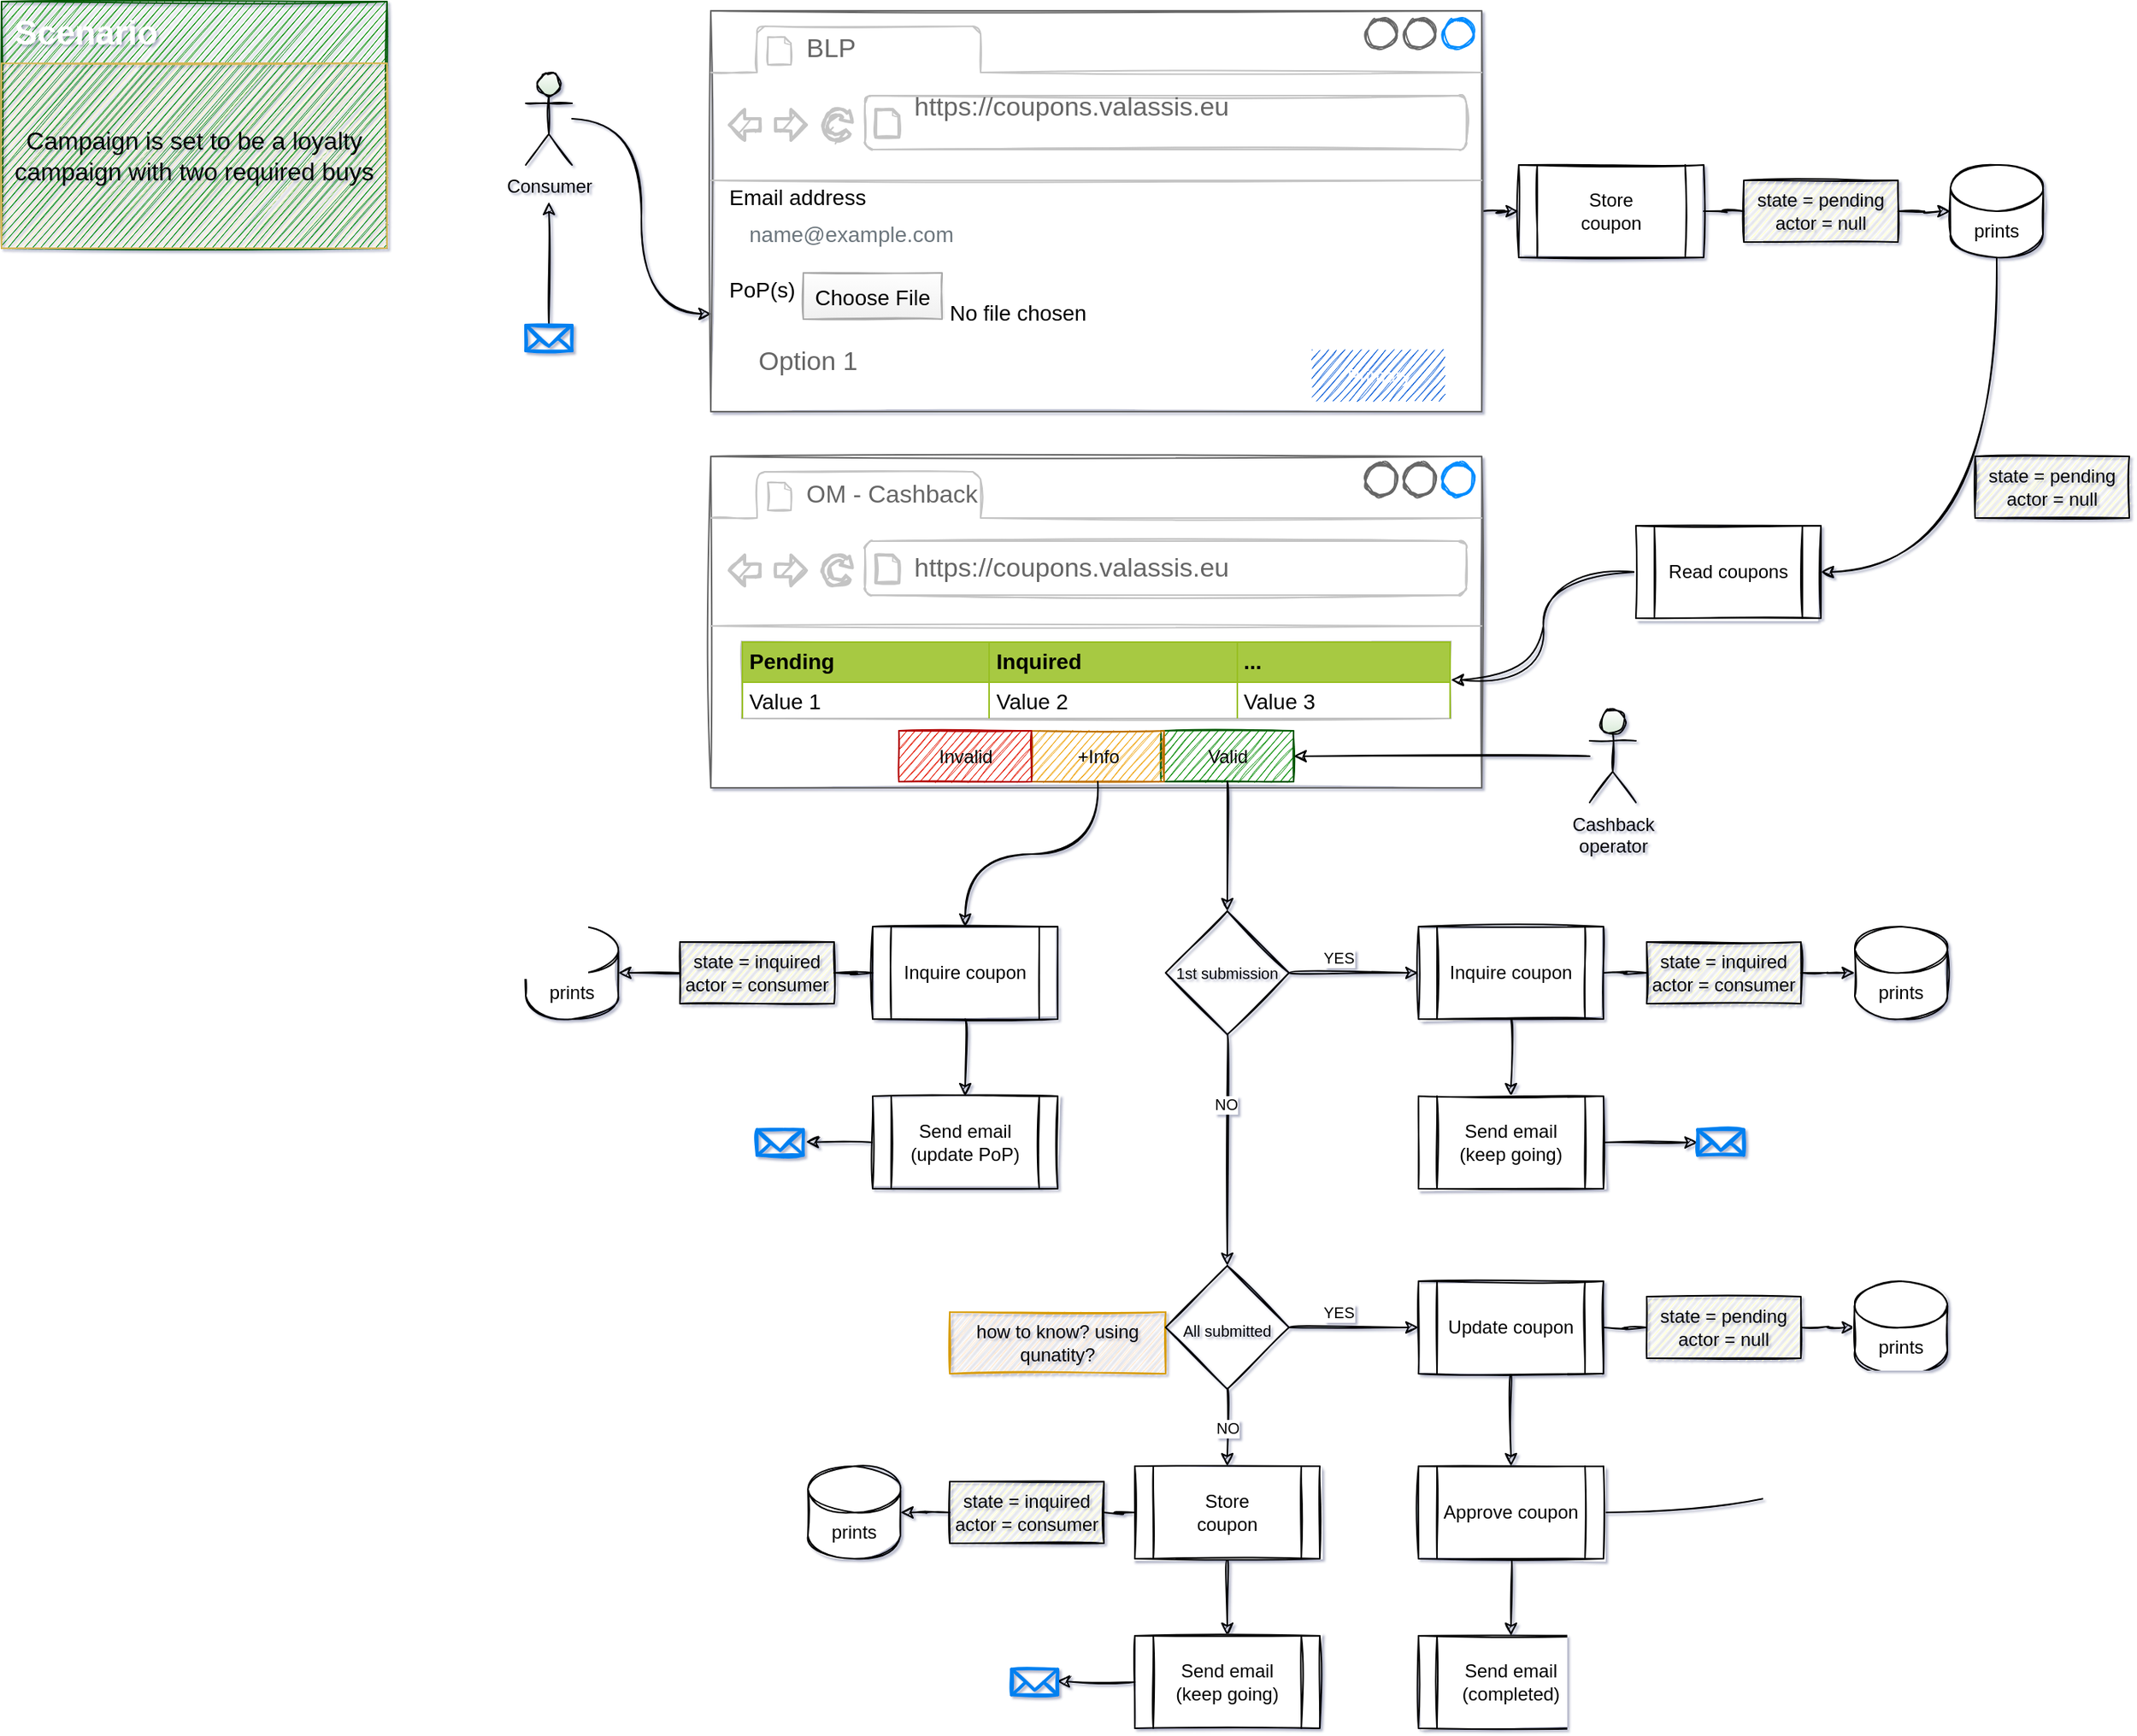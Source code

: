 <mxfile version="20.3.7" type="github" pages="6">
  <diagram id="WDtbSaIOtYO46Cujb4ph" name="User flow">
    <mxGraphModel dx="1695" dy="1097" grid="1" gridSize="10" guides="1" tooltips="1" connect="1" arrows="1" fold="1" page="1" pageScale="1" pageWidth="827" pageHeight="1169" background="none" math="0" shadow="1">
      <root>
        <mxCell id="0" />
        <mxCell id="1" parent="0" />
        <mxCell id="3v_4tUWmUqK_jjppRktE-14" style="edgeStyle=orthogonalEdgeStyle;rounded=0;orthogonalLoop=1;jettySize=auto;html=1;entryX=0.001;entryY=0.756;entryDx=0;entryDy=0;entryPerimeter=0;curved=1;sketch=1;" edge="1" parent="1" source="sTq3fyHOb8zxf3gA4Tlx-1" target="3v_4tUWmUqK_jjppRktE-1">
          <mxGeometry relative="1" as="geometry" />
        </mxCell>
        <mxCell id="sTq3fyHOb8zxf3gA4Tlx-1" value="Consumer" style="shape=umlActor;verticalLabelPosition=bottom;verticalAlign=top;html=1;outlineConnect=0;flipH=1;direction=east;gradientColor=#D5E8D4;align=center;sketch=1;rounded=0;" vertex="1" parent="1">
          <mxGeometry x="370" y="56" width="30" height="60" as="geometry" />
        </mxCell>
        <mxCell id="W3pFJFj1xsrFRELfI108-1" value="" style="rounded=0;whiteSpace=wrap;html=1;fillColor=#008a00;fontColor=#FFFFFF;strokeColor=#005700;sketch=1;" vertex="1" parent="1">
          <mxGeometry x="30" y="10" width="250" height="160" as="geometry" />
        </mxCell>
        <mxCell id="W3pFJFj1xsrFRELfI108-2" value="Scenario" style="text;html=1;strokeColor=none;fillColor=none;align=center;verticalAlign=middle;whiteSpace=wrap;rounded=0;fontStyle=1;fontSize=22;fontColor=#FFFFFF;sketch=1;" vertex="1" parent="1">
          <mxGeometry x="30" y="16" width="110" height="30" as="geometry" />
        </mxCell>
        <mxCell id="W3pFJFj1xsrFRELfI108-3" value="Campaign is set to be a loyalty campaign with two required buys" style="text;html=1;strokeColor=#d6b656;fillColor=#fff2cc;align=center;verticalAlign=middle;whiteSpace=wrap;rounded=0;fontSize=16;sketch=1;" vertex="1" parent="1">
          <mxGeometry x="30" y="50" width="250" height="120" as="geometry" />
        </mxCell>
        <mxCell id="1uWXZRWAopc-pWMOSLoT-41" style="edgeStyle=orthogonalEdgeStyle;rounded=0;sketch=1;orthogonalLoop=1;jettySize=auto;html=1;entryX=0;entryY=0.5;entryDx=0;entryDy=0;shadow=0;fontSize=10;curved=1;" edge="1" parent="1" source="3v_4tUWmUqK_jjppRktE-1" target="3v_4tUWmUqK_jjppRktE-19">
          <mxGeometry relative="1" as="geometry" />
        </mxCell>
        <mxCell id="3v_4tUWmUqK_jjppRktE-1" value="" style="strokeWidth=1;shadow=0;dashed=0;align=center;html=1;shape=mxgraph.mockup.containers.browserWindow;rSize=0;strokeColor=#666666;strokeColor2=#008cff;strokeColor3=#c4c4c4;mainText=,;recursiveResize=0;sketch=1;rounded=0;" vertex="1" parent="1">
          <mxGeometry x="490" y="16" width="500" height="260" as="geometry" />
        </mxCell>
        <mxCell id="3v_4tUWmUqK_jjppRktE-2" value="BLP" style="strokeWidth=1;shadow=0;dashed=0;align=center;html=1;shape=mxgraph.mockup.containers.anchor;fontSize=17;fontColor=#666666;align=left;sketch=1;rounded=0;" vertex="1" parent="3v_4tUWmUqK_jjppRktE-1">
          <mxGeometry x="60" y="12" width="110" height="26" as="geometry" />
        </mxCell>
        <mxCell id="3v_4tUWmUqK_jjppRktE-23" value="" style="group;sketch=1;rounded=0;" vertex="1" connectable="0" parent="3v_4tUWmUqK_jjppRktE-1">
          <mxGeometry x="10" y="50" width="466" height="203" as="geometry" />
        </mxCell>
        <mxCell id="3v_4tUWmUqK_jjppRktE-3" value="https://coupons.valassis.eu" style="strokeWidth=1;shadow=0;dashed=0;align=center;html=1;shape=mxgraph.mockup.containers.anchor;rSize=0;fontSize=17;fontColor=#666666;align=left;sketch=1;rounded=0;" vertex="1" parent="3v_4tUWmUqK_jjppRktE-23">
          <mxGeometry x="120" width="250" height="26" as="geometry" />
        </mxCell>
        <mxCell id="3v_4tUWmUqK_jjppRktE-4" value="name@example.com" style="html=1;shadow=0;dashed=0;shape=mxgraph.bootstrap.rrect;rSize=5;fillColor=none;strokeColor=#999999;align=left;spacing=15;fontSize=14;fontColor=#6C767D;sketch=1;rounded=0;" vertex="1" parent="3v_4tUWmUqK_jjppRktE-23">
          <mxGeometry width="320" height="30" relative="1" as="geometry">
            <mxPoint y="80" as="offset" />
          </mxGeometry>
        </mxCell>
        <mxCell id="3v_4tUWmUqK_jjppRktE-5" value="Email address" style="fillColor=none;strokeColor=none;align=left;fontSize=14;sketch=1;rounded=0;" vertex="1" parent="3v_4tUWmUqK_jjppRktE-23">
          <mxGeometry y="50" width="260" height="40" as="geometry" />
        </mxCell>
        <mxCell id="3v_4tUWmUqK_jjppRktE-6" value="PoP(s)" style="fillColor=none;strokeColor=none;align=left;fontSize=14;sketch=1;rounded=0;" vertex="1" parent="3v_4tUWmUqK_jjppRktE-23">
          <mxGeometry y="110" width="150" height="40" as="geometry" />
        </mxCell>
        <mxCell id="3v_4tUWmUqK_jjppRktE-7" value="Choose File" style="fillColor=#FEFEFE;strokeColor=#AAAAAA;fontSize=14;gradientColor=#F0F0F0;sketch=1;rounded=0;" vertex="1" parent="3v_4tUWmUqK_jjppRktE-23">
          <mxGeometry x="50" y="120" width="90" height="30" as="geometry" />
        </mxCell>
        <mxCell id="3v_4tUWmUqK_jjppRktE-11" value="Primary" style="rounded=0;fillColor=#0057D8;strokeColor=none;html=1;fontColor=#ffffff;align=center;verticalAlign=middle;fontStyle=0;fontSize=12;sketch=1;" vertex="1" parent="3v_4tUWmUqK_jjppRktE-23">
          <mxGeometry x="380" y="170" width="86" height="33" as="geometry" />
        </mxCell>
        <mxCell id="3v_4tUWmUqK_jjppRktE-8" value="No file chosen" style="fillColor=none;strokeColor=none;align=left;fontSize=14;spacing=5;sketch=1;rounded=0;" vertex="1" parent="3v_4tUWmUqK_jjppRktE-1">
          <mxGeometry x="150" y="180" width="230" height="30" as="geometry" />
        </mxCell>
        <mxCell id="3v_4tUWmUqK_jjppRktE-9" value="Option 1" style="strokeWidth=1;shadow=0;dashed=0;align=center;html=1;shape=mxgraph.mockup.forms.rrect;rSize=0;fillColor=#eeeeee;strokeColor=#999999;gradientColor=#cccccc;align=left;spacingLeft=4;fontSize=17;fontColor=#666666;labelPosition=right;sketch=1;rounded=0;" vertex="1" parent="3v_4tUWmUqK_jjppRktE-1">
          <mxGeometry x="10" y="220" width="15" height="15" as="geometry" />
        </mxCell>
        <mxCell id="1uWXZRWAopc-pWMOSLoT-110" style="edgeStyle=orthogonalEdgeStyle;curved=1;sketch=1;hachureGap=4;jiggle=2;orthogonalLoop=1;jettySize=auto;html=1;entryX=1;entryY=0.5;entryDx=0;entryDy=0;strokeColor=default;fontFamily=Architects Daughter;fontSource=https%3A%2F%2Ffonts.googleapis.com%2Fcss%3Ffamily%3DArchitects%2BDaughter;fontSize=16;fontColor=#030303;exitX=0.5;exitY=1;exitDx=0;exitDy=0;exitPerimeter=0;" edge="1" parent="1" source="3v_4tUWmUqK_jjppRktE-17" target="1uWXZRWAopc-pWMOSLoT-108">
          <mxGeometry relative="1" as="geometry" />
        </mxCell>
        <mxCell id="3v_4tUWmUqK_jjppRktE-17" value="prints&lt;br&gt;" style="shape=cylinder3;whiteSpace=wrap;html=1;boundedLbl=1;backgroundOutline=1;size=15;gradientColor=none;sketch=1;rounded=0;" vertex="1" parent="1">
          <mxGeometry x="1294" y="116" width="60" height="60" as="geometry" />
        </mxCell>
        <mxCell id="1uWXZRWAopc-pWMOSLoT-40" style="edgeStyle=orthogonalEdgeStyle;rounded=0;sketch=1;orthogonalLoop=1;jettySize=auto;html=1;entryX=0;entryY=0.5;entryDx=0;entryDy=0;entryPerimeter=0;shadow=0;fontSize=10;startArrow=none;curved=1;" edge="1" parent="1" source="3v_4tUWmUqK_jjppRktE-22" target="3v_4tUWmUqK_jjppRktE-17">
          <mxGeometry relative="1" as="geometry" />
        </mxCell>
        <mxCell id="3v_4tUWmUqK_jjppRktE-19" value="Store&lt;br&gt;coupon" style="shape=process;whiteSpace=wrap;html=1;backgroundOutline=1;gradientColor=none;sketch=1;rounded=0;" vertex="1" parent="1">
          <mxGeometry x="1014" y="116" width="120" height="60" as="geometry" />
        </mxCell>
        <mxCell id="1uWXZRWAopc-pWMOSLoT-1" value="" style="strokeWidth=1;shadow=0;dashed=0;align=center;html=1;shape=mxgraph.mockup.containers.browserWindow;rSize=0;strokeColor=#666666;strokeColor2=#008cff;strokeColor3=#c4c4c4;mainText=,;recursiveResize=0;sketch=1;rounded=0;" vertex="1" parent="1">
          <mxGeometry x="490" y="305" width="500" height="215" as="geometry" />
        </mxCell>
        <mxCell id="1uWXZRWAopc-pWMOSLoT-2" value="&lt;font style=&quot;font-size: 16px;&quot;&gt;OM - Cashback&lt;/font&gt;" style="strokeWidth=1;shadow=0;dashed=0;align=center;html=1;shape=mxgraph.mockup.containers.anchor;fontSize=17;fontColor=#666666;align=left;sketch=1;rounded=0;" vertex="1" parent="1uWXZRWAopc-pWMOSLoT-1">
          <mxGeometry x="60" y="12" width="110" height="26" as="geometry" />
        </mxCell>
        <mxCell id="1uWXZRWAopc-pWMOSLoT-3" value="https://coupons.valassis.eu" style="strokeWidth=1;shadow=0;dashed=0;align=center;html=1;shape=mxgraph.mockup.containers.anchor;rSize=0;fontSize=17;fontColor=#666666;align=left;sketch=1;rounded=0;" vertex="1" parent="1uWXZRWAopc-pWMOSLoT-1">
          <mxGeometry x="130" y="60" width="250" height="26" as="geometry" />
        </mxCell>
        <mxCell id="1uWXZRWAopc-pWMOSLoT-4" value="&lt;font color=&quot;#000000&quot;&gt;Valid&lt;/font&gt;" style="rounded=0;fillColor=#008a00;strokeColor=#005700;html=1;fontColor=#ffffff;align=center;verticalAlign=middle;fontStyle=0;fontSize=12;sketch=1;" vertex="1" parent="1uWXZRWAopc-pWMOSLoT-1">
          <mxGeometry x="292" y="178" width="86" height="33" as="geometry" />
        </mxCell>
        <mxCell id="1uWXZRWAopc-pWMOSLoT-5" value="&lt;table border=&quot;1&quot; width=&quot;100%&quot; height=&quot;100%&quot; cellpadding=&quot;4&quot; style=&quot;width: 100%; height: 100%; border-collapse: collapse; font-size: 14px;&quot;&gt;&lt;tbody&gt;&lt;tr style=&quot;background-color: rgb(167, 201, 66); border: 1px solid rgb(152, 191, 33);&quot;&gt;&lt;th align=&quot;left&quot;&gt;&lt;font style=&quot;font-size: 14px;&quot;&gt;Pending&lt;/font&gt;&lt;/th&gt;&lt;th align=&quot;left&quot;&gt;&lt;font style=&quot;font-size: 14px;&quot;&gt;Inquired&lt;/font&gt;&lt;/th&gt;&lt;th align=&quot;left&quot;&gt;&lt;font style=&quot;font-size: 14px;&quot;&gt;...&lt;/font&gt;&lt;/th&gt;&lt;/tr&gt;&lt;tr style=&quot;border:1px solid #98bf21;&quot;&gt;&lt;td&gt;&lt;font style=&quot;font-size: 14px;&quot;&gt;Value 1&lt;/font&gt;&lt;/td&gt;&lt;td&gt;&lt;font style=&quot;font-size: 14px;&quot;&gt;Value 2&lt;/font&gt;&lt;/td&gt;&lt;td&gt;&lt;font style=&quot;font-size: 14px;&quot;&gt;Value 3&lt;/font&gt;&lt;/td&gt;&lt;/tr&gt;&lt;/tbody&gt;&lt;/table&gt;" style="text;html=1;strokeColor=#c0c0c0;fillColor=#ffffff;overflow=fill;rounded=0;fontSize=16;fontColor=#000000;sketch=1;" vertex="1" parent="1uWXZRWAopc-pWMOSLoT-1">
          <mxGeometry x="20" y="120" width="460" height="50" as="geometry" />
        </mxCell>
        <mxCell id="1uWXZRWAopc-pWMOSLoT-6" value="+Info" style="rounded=0;fillColor=#f0a30a;strokeColor=#BD7000;html=1;fontColor=#000000;align=center;verticalAlign=middle;fontStyle=0;fontSize=12;sketch=1;" vertex="1" parent="1uWXZRWAopc-pWMOSLoT-1">
          <mxGeometry x="208" y="178" width="86" height="33" as="geometry" />
        </mxCell>
        <mxCell id="1uWXZRWAopc-pWMOSLoT-7" value="&lt;font color=&quot;#030303&quot;&gt;Invalid&lt;/font&gt;" style="rounded=0;fillColor=#e51400;strokeColor=#B20000;html=1;fontColor=#ffffff;align=center;verticalAlign=middle;fontStyle=0;fontSize=12;sketch=1;" vertex="1" parent="1uWXZRWAopc-pWMOSLoT-1">
          <mxGeometry x="122" y="178" width="86" height="33" as="geometry" />
        </mxCell>
        <mxCell id="1uWXZRWAopc-pWMOSLoT-42" style="edgeStyle=orthogonalEdgeStyle;rounded=0;sketch=1;orthogonalLoop=1;jettySize=auto;html=1;entryX=1;entryY=0.5;entryDx=0;entryDy=0;shadow=0;fontSize=10;curved=1;" edge="1" parent="1" source="1uWXZRWAopc-pWMOSLoT-8" target="1uWXZRWAopc-pWMOSLoT-4">
          <mxGeometry relative="1" as="geometry" />
        </mxCell>
        <mxCell id="1uWXZRWAopc-pWMOSLoT-8" value="Cashback&lt;br&gt;operator" style="shape=umlActor;verticalLabelPosition=bottom;verticalAlign=top;html=1;outlineConnect=0;flipH=1;direction=east;gradientColor=#D5E8D4;align=center;sketch=1;rounded=0;" vertex="1" parent="1">
          <mxGeometry x="1060" y="469.5" width="30" height="60" as="geometry" />
        </mxCell>
        <mxCell id="1uWXZRWAopc-pWMOSLoT-11" value="prints&lt;br&gt;" style="shape=cylinder3;whiteSpace=wrap;html=1;boundedLbl=1;backgroundOutline=1;size=15;gradientColor=none;sketch=1;rounded=0;" vertex="1" parent="1">
          <mxGeometry x="553" y="960" width="60" height="60" as="geometry" />
        </mxCell>
        <mxCell id="1uWXZRWAopc-pWMOSLoT-14" style="edgeStyle=orthogonalEdgeStyle;rounded=0;orthogonalLoop=1;jettySize=auto;html=1;entryX=1;entryY=0.5;entryDx=0;entryDy=0;entryPerimeter=0;fontSize=16;startArrow=none;curved=1;sketch=1;" edge="1" parent="1" source="1uWXZRWAopc-pWMOSLoT-12" target="1uWXZRWAopc-pWMOSLoT-11">
          <mxGeometry relative="1" as="geometry" />
        </mxCell>
        <mxCell id="1uWXZRWAopc-pWMOSLoT-17" style="edgeStyle=orthogonalEdgeStyle;rounded=0;orthogonalLoop=1;jettySize=auto;html=1;entryX=0.5;entryY=0;entryDx=0;entryDy=0;fontSize=16;curved=1;sketch=1;" edge="1" parent="1" source="1uWXZRWAopc-pWMOSLoT-13" target="1uWXZRWAopc-pWMOSLoT-16">
          <mxGeometry relative="1" as="geometry" />
        </mxCell>
        <mxCell id="1uWXZRWAopc-pWMOSLoT-13" value="Store&lt;br&gt;coupon" style="shape=process;whiteSpace=wrap;html=1;backgroundOutline=1;gradientColor=none;sketch=1;rounded=0;" vertex="1" parent="1">
          <mxGeometry x="765" y="960" width="120" height="60" as="geometry" />
        </mxCell>
        <mxCell id="1uWXZRWAopc-pWMOSLoT-104" style="edgeStyle=orthogonalEdgeStyle;rounded=0;sketch=1;orthogonalLoop=1;jettySize=auto;html=1;entryX=0.984;entryY=0.466;entryDx=0;entryDy=0;entryPerimeter=0;shadow=0;fontSize=10;curved=1;" edge="1" parent="1" source="1uWXZRWAopc-pWMOSLoT-16" target="1uWXZRWAopc-pWMOSLoT-103">
          <mxGeometry relative="1" as="geometry" />
        </mxCell>
        <mxCell id="1uWXZRWAopc-pWMOSLoT-16" value="Send email&lt;br&gt;(keep going)" style="shape=process;whiteSpace=wrap;html=1;backgroundOutline=1;gradientColor=none;sketch=1;rounded=0;" vertex="1" parent="1">
          <mxGeometry x="765" y="1070" width="120" height="60" as="geometry" />
        </mxCell>
        <mxCell id="1uWXZRWAopc-pWMOSLoT-26" value="prints&lt;br&gt;" style="shape=cylinder3;whiteSpace=wrap;html=1;boundedLbl=1;backgroundOutline=1;size=15;gradientColor=none;sketch=1;rounded=0;" vertex="1" parent="1">
          <mxGeometry x="1232" y="610" width="60" height="60" as="geometry" />
        </mxCell>
        <mxCell id="1uWXZRWAopc-pWMOSLoT-68" style="edgeStyle=orthogonalEdgeStyle;rounded=0;sketch=1;orthogonalLoop=1;jettySize=auto;html=1;entryX=0.5;entryY=0;entryDx=0;entryDy=0;shadow=0;fontSize=10;curved=1;" edge="1" parent="1" source="1uWXZRWAopc-pWMOSLoT-29" target="1uWXZRWAopc-pWMOSLoT-67">
          <mxGeometry relative="1" as="geometry" />
        </mxCell>
        <mxCell id="1uWXZRWAopc-pWMOSLoT-69" style="edgeStyle=orthogonalEdgeStyle;rounded=0;sketch=1;orthogonalLoop=1;jettySize=auto;html=1;entryX=0.5;entryY=1;entryDx=0;entryDy=0;entryPerimeter=0;shadow=0;fontSize=10;curved=1;" edge="1" parent="1" source="1uWXZRWAopc-pWMOSLoT-29" target="1uWXZRWAopc-pWMOSLoT-62">
          <mxGeometry relative="1" as="geometry" />
        </mxCell>
        <mxCell id="1uWXZRWAopc-pWMOSLoT-29" value="Approve coupon" style="shape=process;whiteSpace=wrap;html=1;backgroundOutline=1;gradientColor=none;sketch=1;rounded=0;" vertex="1" parent="1">
          <mxGeometry x="949" y="960" width="120" height="60" as="geometry" />
        </mxCell>
        <mxCell id="1uWXZRWAopc-pWMOSLoT-36" value="how to know? using qunatity?" style="text;html=1;strokeColor=#d79b00;fillColor=#ffe6cc;align=center;verticalAlign=middle;whiteSpace=wrap;rounded=0;sketch=1;" vertex="1" parent="1">
          <mxGeometry x="645" y="860" width="140" height="40" as="geometry" />
        </mxCell>
        <mxCell id="1uWXZRWAopc-pWMOSLoT-51" style="edgeStyle=orthogonalEdgeStyle;rounded=0;sketch=1;orthogonalLoop=1;jettySize=auto;html=1;entryX=0;entryY=0.5;entryDx=0;entryDy=0;shadow=0;fontSize=10;curved=1;" edge="1" parent="1" source="1uWXZRWAopc-pWMOSLoT-48" target="1uWXZRWAopc-pWMOSLoT-50">
          <mxGeometry relative="1" as="geometry" />
        </mxCell>
        <mxCell id="1uWXZRWAopc-pWMOSLoT-58" style="edgeStyle=orthogonalEdgeStyle;rounded=0;sketch=1;orthogonalLoop=1;jettySize=auto;html=1;shadow=0;fontSize=10;curved=1;" edge="1" parent="1" source="1uWXZRWAopc-pWMOSLoT-48" target="1uWXZRWAopc-pWMOSLoT-57">
          <mxGeometry relative="1" as="geometry" />
        </mxCell>
        <mxCell id="1uWXZRWAopc-pWMOSLoT-73" value="NO" style="edgeLabel;html=1;align=center;verticalAlign=middle;resizable=0;points=[];fontSize=10;sketch=1;rounded=0;" vertex="1" connectable="0" parent="1uWXZRWAopc-pWMOSLoT-58">
          <mxGeometry x="-0.401" y="-1" relative="1" as="geometry">
            <mxPoint as="offset" />
          </mxGeometry>
        </mxCell>
        <mxCell id="1uWXZRWAopc-pWMOSLoT-48" value="1st submission" style="rhombus;whiteSpace=wrap;html=1;strokeColor=default;fontSize=10;fillColor=none;gradientColor=none;sketch=1;rounded=0;" vertex="1" parent="1">
          <mxGeometry x="785" y="600" width="80" height="80" as="geometry" />
        </mxCell>
        <mxCell id="1uWXZRWAopc-pWMOSLoT-49" style="edgeStyle=orthogonalEdgeStyle;rounded=0;sketch=1;orthogonalLoop=1;jettySize=auto;html=1;entryX=0.5;entryY=0;entryDx=0;entryDy=0;shadow=0;fontSize=10;curved=1;" edge="1" parent="1" source="1uWXZRWAopc-pWMOSLoT-4" target="1uWXZRWAopc-pWMOSLoT-48">
          <mxGeometry relative="1" as="geometry" />
        </mxCell>
        <mxCell id="1uWXZRWAopc-pWMOSLoT-52" style="edgeStyle=orthogonalEdgeStyle;rounded=0;sketch=1;orthogonalLoop=1;jettySize=auto;html=1;shadow=0;fontSize=10;startArrow=none;curved=1;" edge="1" parent="1" source="1uWXZRWAopc-pWMOSLoT-27" target="1uWXZRWAopc-pWMOSLoT-26">
          <mxGeometry relative="1" as="geometry" />
        </mxCell>
        <mxCell id="1uWXZRWAopc-pWMOSLoT-55" style="edgeStyle=orthogonalEdgeStyle;rounded=0;sketch=1;orthogonalLoop=1;jettySize=auto;html=1;entryX=0.5;entryY=0;entryDx=0;entryDy=0;shadow=0;fontSize=10;curved=1;" edge="1" parent="1" source="1uWXZRWAopc-pWMOSLoT-50" target="1uWXZRWAopc-pWMOSLoT-54">
          <mxGeometry relative="1" as="geometry" />
        </mxCell>
        <mxCell id="1uWXZRWAopc-pWMOSLoT-50" value="Inquire coupon" style="shape=process;whiteSpace=wrap;html=1;backgroundOutline=1;gradientColor=none;sketch=1;rounded=0;" vertex="1" parent="1">
          <mxGeometry x="949" y="610" width="120" height="60" as="geometry" />
        </mxCell>
        <mxCell id="1uWXZRWAopc-pWMOSLoT-53" value="YES" style="edgeLabel;html=1;align=center;verticalAlign=middle;resizable=0;points=[];fontSize=10;sketch=1;rounded=0;" vertex="1" connectable="0" parent="1">
          <mxGeometry x="892" y="630" as="geometry">
            <mxPoint x="5" as="offset" />
          </mxGeometry>
        </mxCell>
        <mxCell id="1uWXZRWAopc-pWMOSLoT-100" style="edgeStyle=orthogonalEdgeStyle;rounded=0;sketch=1;orthogonalLoop=1;jettySize=auto;html=1;shadow=0;fontSize=10;curved=1;" edge="1" parent="1" source="1uWXZRWAopc-pWMOSLoT-54" target="1uWXZRWAopc-pWMOSLoT-99">
          <mxGeometry relative="1" as="geometry" />
        </mxCell>
        <mxCell id="1uWXZRWAopc-pWMOSLoT-54" value="Send email&lt;br&gt;(keep going)" style="shape=process;whiteSpace=wrap;html=1;backgroundOutline=1;gradientColor=none;sketch=1;rounded=0;" vertex="1" parent="1">
          <mxGeometry x="949" y="720" width="120" height="60" as="geometry" />
        </mxCell>
        <mxCell id="1uWXZRWAopc-pWMOSLoT-27" value="state = inquired&lt;br&gt;actor = consumer" style="text;html=1;strokeColor=default;fillColor=#FFFFCC;align=center;verticalAlign=middle;whiteSpace=wrap;rounded=0;gradientColor=none;sketch=1;" vertex="1" parent="1">
          <mxGeometry x="1097" y="620" width="100" height="40" as="geometry" />
        </mxCell>
        <mxCell id="1uWXZRWAopc-pWMOSLoT-56" value="" style="edgeStyle=orthogonalEdgeStyle;rounded=0;sketch=1;orthogonalLoop=1;jettySize=auto;html=1;shadow=0;fontSize=10;endArrow=none;curved=1;" edge="1" parent="1" source="1uWXZRWAopc-pWMOSLoT-50" target="1uWXZRWAopc-pWMOSLoT-27">
          <mxGeometry relative="1" as="geometry">
            <mxPoint x="1069" y="640" as="sourcePoint" />
            <mxPoint x="1232" y="640" as="targetPoint" />
          </mxGeometry>
        </mxCell>
        <mxCell id="1uWXZRWAopc-pWMOSLoT-61" style="edgeStyle=orthogonalEdgeStyle;rounded=0;sketch=1;orthogonalLoop=1;jettySize=auto;html=1;entryX=0;entryY=0.5;entryDx=0;entryDy=0;shadow=0;fontSize=10;curved=1;" edge="1" parent="1" source="1uWXZRWAopc-pWMOSLoT-57" target="1uWXZRWAopc-pWMOSLoT-59">
          <mxGeometry relative="1" as="geometry" />
        </mxCell>
        <mxCell id="1uWXZRWAopc-pWMOSLoT-71" value="NO" style="edgeStyle=orthogonalEdgeStyle;rounded=0;sketch=1;orthogonalLoop=1;jettySize=auto;html=1;entryX=0.5;entryY=0;entryDx=0;entryDy=0;shadow=0;fontSize=10;curved=1;" edge="1" parent="1" source="1uWXZRWAopc-pWMOSLoT-57" target="1uWXZRWAopc-pWMOSLoT-13">
          <mxGeometry relative="1" as="geometry" />
        </mxCell>
        <mxCell id="1uWXZRWAopc-pWMOSLoT-57" value="&lt;font style=&quot;font-size: 10px;&quot;&gt;All submitted&lt;/font&gt;" style="rhombus;whiteSpace=wrap;html=1;strokeColor=default;fontSize=16;fillColor=none;gradientColor=none;sketch=1;rounded=0;" vertex="1" parent="1">
          <mxGeometry x="785" y="830" width="80" height="80" as="geometry" />
        </mxCell>
        <mxCell id="1uWXZRWAopc-pWMOSLoT-63" style="edgeStyle=orthogonalEdgeStyle;rounded=0;sketch=1;orthogonalLoop=1;jettySize=auto;html=1;entryX=0;entryY=0.5;entryDx=0;entryDy=0;entryPerimeter=0;shadow=0;fontSize=10;startArrow=none;curved=1;" edge="1" parent="1" source="1uWXZRWAopc-pWMOSLoT-32" target="1uWXZRWAopc-pWMOSLoT-62">
          <mxGeometry relative="1" as="geometry" />
        </mxCell>
        <mxCell id="1uWXZRWAopc-pWMOSLoT-66" style="edgeStyle=orthogonalEdgeStyle;rounded=0;sketch=1;orthogonalLoop=1;jettySize=auto;html=1;entryX=0.5;entryY=0;entryDx=0;entryDy=0;shadow=0;fontSize=10;curved=1;" edge="1" parent="1" source="1uWXZRWAopc-pWMOSLoT-59" target="1uWXZRWAopc-pWMOSLoT-29">
          <mxGeometry relative="1" as="geometry" />
        </mxCell>
        <mxCell id="1uWXZRWAopc-pWMOSLoT-59" value="Update coupon" style="shape=process;whiteSpace=wrap;html=1;backgroundOutline=1;gradientColor=none;sketch=1;rounded=0;" vertex="1" parent="1">
          <mxGeometry x="949" y="840" width="120" height="60" as="geometry" />
        </mxCell>
        <mxCell id="1uWXZRWAopc-pWMOSLoT-62" value="prints&lt;br&gt;" style="shape=cylinder3;whiteSpace=wrap;html=1;boundedLbl=1;backgroundOutline=1;size=15;gradientColor=none;sketch=1;rounded=0;" vertex="1" parent="1">
          <mxGeometry x="1232" y="840" width="60" height="60" as="geometry" />
        </mxCell>
        <mxCell id="1uWXZRWAopc-pWMOSLoT-32" value="state = pending&lt;br&gt;actor = null" style="text;html=1;strokeColor=default;fillColor=#FFFFCC;align=center;verticalAlign=middle;whiteSpace=wrap;rounded=0;gradientColor=none;sketch=1;" vertex="1" parent="1">
          <mxGeometry x="1097" y="850" width="100" height="40" as="geometry" />
        </mxCell>
        <mxCell id="1uWXZRWAopc-pWMOSLoT-65" value="" style="edgeStyle=orthogonalEdgeStyle;rounded=0;sketch=1;orthogonalLoop=1;jettySize=auto;html=1;entryX=0;entryY=0.5;entryDx=0;entryDy=0;entryPerimeter=0;shadow=0;fontSize=10;endArrow=none;curved=1;" edge="1" parent="1" source="1uWXZRWAopc-pWMOSLoT-59" target="1uWXZRWAopc-pWMOSLoT-32">
          <mxGeometry relative="1" as="geometry">
            <mxPoint x="1069" y="870" as="sourcePoint" />
            <mxPoint x="1232" y="870" as="targetPoint" />
          </mxGeometry>
        </mxCell>
        <mxCell id="1uWXZRWAopc-pWMOSLoT-102" style="edgeStyle=orthogonalEdgeStyle;rounded=0;sketch=1;orthogonalLoop=1;jettySize=auto;html=1;entryX=-0.006;entryY=0.533;entryDx=0;entryDy=0;entryPerimeter=0;shadow=0;fontSize=10;curved=1;" edge="1" parent="1" source="1uWXZRWAopc-pWMOSLoT-67" target="1uWXZRWAopc-pWMOSLoT-101">
          <mxGeometry relative="1" as="geometry" />
        </mxCell>
        <mxCell id="1uWXZRWAopc-pWMOSLoT-67" value="Send email&lt;br&gt;(completed)" style="shape=process;whiteSpace=wrap;html=1;backgroundOutline=1;gradientColor=none;sketch=1;rounded=0;" vertex="1" parent="1">
          <mxGeometry x="949" y="1070" width="120" height="60" as="geometry" />
        </mxCell>
        <mxCell id="1uWXZRWAopc-pWMOSLoT-70" value="YES" style="edgeLabel;html=1;align=center;verticalAlign=middle;resizable=0;points=[];fontSize=10;sketch=1;rounded=0;" vertex="1" connectable="0" parent="1">
          <mxGeometry x="892" y="860" as="geometry">
            <mxPoint x="5" as="offset" />
          </mxGeometry>
        </mxCell>
        <mxCell id="1uWXZRWAopc-pWMOSLoT-72" value="" style="edgeStyle=orthogonalEdgeStyle;rounded=0;orthogonalLoop=1;jettySize=auto;html=1;entryX=1;entryY=0.5;entryDx=0;entryDy=0;entryPerimeter=0;fontSize=16;endArrow=none;curved=1;sketch=1;" edge="1" parent="1" source="1uWXZRWAopc-pWMOSLoT-13" target="1uWXZRWAopc-pWMOSLoT-12">
          <mxGeometry relative="1" as="geometry">
            <mxPoint x="765" y="990" as="sourcePoint" />
            <mxPoint x="640" y="990" as="targetPoint" />
          </mxGeometry>
        </mxCell>
        <mxCell id="1uWXZRWAopc-pWMOSLoT-12" value="state = inquired&lt;br&gt;actor = consumer" style="text;html=1;strokeColor=default;fillColor=#FFFFCC;align=center;verticalAlign=middle;whiteSpace=wrap;rounded=0;gradientColor=none;sketch=1;" vertex="1" parent="1">
          <mxGeometry x="645" y="970" width="100" height="40" as="geometry" />
        </mxCell>
        <mxCell id="3v_4tUWmUqK_jjppRktE-22" value="state = pending&lt;br&gt;actor = null" style="text;html=1;strokeColor=default;fillColor=#FFFFCC;align=center;verticalAlign=middle;whiteSpace=wrap;rounded=0;gradientColor=none;sketch=1;" vertex="1" parent="1">
          <mxGeometry x="1160" y="126" width="100" height="40" as="geometry" />
        </mxCell>
        <mxCell id="1uWXZRWAopc-pWMOSLoT-74" value="" style="edgeStyle=orthogonalEdgeStyle;rounded=0;sketch=1;orthogonalLoop=1;jettySize=auto;html=1;entryX=0;entryY=0.5;entryDx=0;entryDy=0;entryPerimeter=0;shadow=0;fontSize=10;endArrow=none;curved=1;" edge="1" parent="1" source="3v_4tUWmUqK_jjppRktE-19" target="3v_4tUWmUqK_jjppRktE-22">
          <mxGeometry relative="1" as="geometry">
            <mxPoint x="1134" y="146" as="sourcePoint" />
            <mxPoint x="1260" y="146" as="targetPoint" />
          </mxGeometry>
        </mxCell>
        <mxCell id="1uWXZRWAopc-pWMOSLoT-79" style="edgeStyle=orthogonalEdgeStyle;rounded=0;sketch=1;orthogonalLoop=1;jettySize=auto;html=1;entryX=1;entryY=0.5;entryDx=0;entryDy=0;entryPerimeter=0;shadow=0;fontSize=10;startArrow=none;curved=1;" edge="1" parent="1" source="1uWXZRWAopc-pWMOSLoT-80" target="1uWXZRWAopc-pWMOSLoT-78">
          <mxGeometry relative="1" as="geometry" />
        </mxCell>
        <mxCell id="1uWXZRWAopc-pWMOSLoT-83" style="edgeStyle=orthogonalEdgeStyle;rounded=0;sketch=1;orthogonalLoop=1;jettySize=auto;html=1;entryX=0.5;entryY=0;entryDx=0;entryDy=0;shadow=0;fontSize=10;curved=1;" edge="1" parent="1" source="1uWXZRWAopc-pWMOSLoT-76" target="1uWXZRWAopc-pWMOSLoT-82">
          <mxGeometry relative="1" as="geometry" />
        </mxCell>
        <mxCell id="1uWXZRWAopc-pWMOSLoT-76" value="Inquire coupon" style="shape=process;whiteSpace=wrap;html=1;backgroundOutline=1;gradientColor=none;sketch=1;rounded=0;" vertex="1" parent="1">
          <mxGeometry x="595" y="610" width="120" height="60" as="geometry" />
        </mxCell>
        <mxCell id="1uWXZRWAopc-pWMOSLoT-77" style="edgeStyle=orthogonalEdgeStyle;rounded=0;sketch=1;orthogonalLoop=1;jettySize=auto;html=1;shadow=0;fontSize=10;curved=1;exitX=0.5;exitY=1;exitDx=0;exitDy=0;" edge="1" parent="1" source="1uWXZRWAopc-pWMOSLoT-6" target="1uWXZRWAopc-pWMOSLoT-76">
          <mxGeometry relative="1" as="geometry" />
        </mxCell>
        <mxCell id="1uWXZRWAopc-pWMOSLoT-78" value="prints&lt;br&gt;" style="shape=cylinder3;whiteSpace=wrap;html=1;boundedLbl=1;backgroundOutline=1;size=15;gradientColor=none;sketch=1;rounded=0;" vertex="1" parent="1">
          <mxGeometry x="370" y="610" width="60" height="60" as="geometry" />
        </mxCell>
        <mxCell id="1uWXZRWAopc-pWMOSLoT-80" value="state = inquired&lt;br&gt;actor = consumer" style="text;html=1;strokeColor=default;fillColor=#FFFFCC;align=center;verticalAlign=middle;whiteSpace=wrap;rounded=0;gradientColor=none;sketch=1;" vertex="1" parent="1">
          <mxGeometry x="470" y="620" width="100" height="40" as="geometry" />
        </mxCell>
        <mxCell id="1uWXZRWAopc-pWMOSLoT-81" value="" style="edgeStyle=orthogonalEdgeStyle;rounded=0;sketch=1;orthogonalLoop=1;jettySize=auto;html=1;entryX=1;entryY=0.5;entryDx=0;entryDy=0;entryPerimeter=0;shadow=0;fontSize=10;endArrow=none;curved=1;" edge="1" parent="1" source="1uWXZRWAopc-pWMOSLoT-76" target="1uWXZRWAopc-pWMOSLoT-80">
          <mxGeometry relative="1" as="geometry">
            <mxPoint x="595" y="640.0" as="sourcePoint" />
            <mxPoint x="430" y="640.0" as="targetPoint" />
          </mxGeometry>
        </mxCell>
        <mxCell id="1uWXZRWAopc-pWMOSLoT-86" style="edgeStyle=orthogonalEdgeStyle;rounded=0;sketch=1;orthogonalLoop=1;jettySize=auto;html=1;entryX=1.055;entryY=0.478;entryDx=0;entryDy=0;shadow=0;fontSize=10;entryPerimeter=0;curved=1;" edge="1" parent="1" source="1uWXZRWAopc-pWMOSLoT-82" target="1uWXZRWAopc-pWMOSLoT-98">
          <mxGeometry relative="1" as="geometry">
            <mxPoint x="550" y="750.0" as="targetPoint" />
          </mxGeometry>
        </mxCell>
        <mxCell id="1uWXZRWAopc-pWMOSLoT-82" value="Send email&lt;br&gt;(update PoP)" style="shape=process;whiteSpace=wrap;html=1;backgroundOutline=1;gradientColor=none;sketch=1;rounded=0;" vertex="1" parent="1">
          <mxGeometry x="595" y="720" width="120" height="60" as="geometry" />
        </mxCell>
        <mxCell id="1uWXZRWAopc-pWMOSLoT-98" value="" style="html=1;verticalLabelPosition=bottom;align=center;labelBackgroundColor=#ffffff;verticalAlign=top;strokeWidth=2;strokeColor=#0080F0;shadow=0;dashed=0;shape=mxgraph.ios7.icons.mail;fontSize=10;fillColor=none;gradientColor=none;sketch=1;rounded=0;" vertex="1" parent="1">
          <mxGeometry x="520" y="741.75" width="30" height="16.5" as="geometry" />
        </mxCell>
        <mxCell id="1uWXZRWAopc-pWMOSLoT-99" value="" style="html=1;verticalLabelPosition=bottom;align=center;labelBackgroundColor=#ffffff;verticalAlign=top;strokeWidth=2;strokeColor=#0080F0;shadow=0;dashed=0;shape=mxgraph.ios7.icons.mail;fontSize=10;fillColor=none;gradientColor=none;sketch=1;rounded=0;" vertex="1" parent="1">
          <mxGeometry x="1130" y="741.75" width="30" height="16.5" as="geometry" />
        </mxCell>
        <mxCell id="1uWXZRWAopc-pWMOSLoT-101" value="" style="html=1;verticalLabelPosition=bottom;align=center;labelBackgroundColor=#ffffff;verticalAlign=top;strokeWidth=2;strokeColor=#0080F0;shadow=0;dashed=0;shape=mxgraph.ios7.icons.mail;fontSize=10;fillColor=none;gradientColor=none;sketch=1;rounded=0;" vertex="1" parent="1">
          <mxGeometry x="1130" y="1091.75" width="30" height="16.5" as="geometry" />
        </mxCell>
        <mxCell id="1uWXZRWAopc-pWMOSLoT-103" value="" style="html=1;verticalLabelPosition=bottom;align=center;labelBackgroundColor=#ffffff;verticalAlign=top;strokeWidth=2;strokeColor=#0080F0;shadow=0;dashed=0;shape=mxgraph.ios7.icons.mail;fontSize=10;fillColor=none;gradientColor=none;sketch=1;rounded=0;" vertex="1" parent="1">
          <mxGeometry x="685" y="1091.75" width="30" height="16.5" as="geometry" />
        </mxCell>
        <mxCell id="1uWXZRWAopc-pWMOSLoT-106" style="edgeStyle=orthogonalEdgeStyle;rounded=0;sketch=1;orthogonalLoop=1;jettySize=auto;html=1;shadow=0;fontSize=10;curved=1;" edge="1" parent="1" source="1uWXZRWAopc-pWMOSLoT-105">
          <mxGeometry relative="1" as="geometry">
            <mxPoint x="385" y="140" as="targetPoint" />
          </mxGeometry>
        </mxCell>
        <mxCell id="1uWXZRWAopc-pWMOSLoT-105" value="" style="html=1;verticalLabelPosition=bottom;align=center;labelBackgroundColor=#ffffff;verticalAlign=top;strokeWidth=2;strokeColor=#0080F0;shadow=0;dashed=0;shape=mxgraph.ios7.icons.mail;fontSize=10;fillColor=none;gradientColor=none;sketch=1;rounded=0;" vertex="1" parent="1">
          <mxGeometry x="370" y="220" width="30" height="16.5" as="geometry" />
        </mxCell>
        <mxCell id="1uWXZRWAopc-pWMOSLoT-107" value="state = pending&lt;br&gt;actor = null" style="text;html=1;strokeColor=default;fillColor=#FFFFCC;align=center;verticalAlign=middle;whiteSpace=wrap;rounded=0;gradientColor=none;sketch=1;" vertex="1" parent="1">
          <mxGeometry x="1310" y="305" width="100" height="40" as="geometry" />
        </mxCell>
        <mxCell id="1uWXZRWAopc-pWMOSLoT-111" style="edgeStyle=orthogonalEdgeStyle;curved=1;sketch=1;hachureGap=4;jiggle=2;orthogonalLoop=1;jettySize=auto;html=1;entryX=1;entryY=0.5;entryDx=0;entryDy=0;strokeColor=default;fontFamily=Architects Daughter;fontSource=https%3A%2F%2Ffonts.googleapis.com%2Fcss%3Ffamily%3DArchitects%2BDaughter;fontSize=16;fontColor=#030303;" edge="1" parent="1" source="1uWXZRWAopc-pWMOSLoT-108" target="1uWXZRWAopc-pWMOSLoT-5">
          <mxGeometry relative="1" as="geometry" />
        </mxCell>
        <mxCell id="1uWXZRWAopc-pWMOSLoT-108" value="Read coupons" style="shape=process;whiteSpace=wrap;html=1;backgroundOutline=1;gradientColor=none;sketch=1;rounded=0;" vertex="1" parent="1">
          <mxGeometry x="1090" y="350" width="120" height="60" as="geometry" />
        </mxCell>
      </root>
    </mxGraphModel>
  </diagram>
  <diagram id="gj7A73VOuZK3j2tRHopN" name="Form generation">
    <mxGraphModel dx="1225" dy="1129" grid="1" gridSize="10" guides="1" tooltips="1" connect="1" arrows="1" fold="1" page="1" pageScale="1" pageWidth="827" pageHeight="1169" math="0" shadow="0">
      <root>
        <mxCell id="0" />
        <mxCell id="1" parent="0" />
        <mxCell id="qiEQvnBYQKZ-9OBX5drU-14" style="edgeStyle=orthogonalEdgeStyle;rounded=0;orthogonalLoop=1;jettySize=auto;html=1;entryX=0;entryY=0.5;entryDx=0;entryDy=0;" parent="1" source="qiEQvnBYQKZ-9OBX5drU-2" target="qiEQvnBYQKZ-9OBX5drU-3" edge="1">
          <mxGeometry relative="1" as="geometry" />
        </mxCell>
        <mxCell id="qiEQvnBYQKZ-9OBX5drU-2" value="&lt;br&gt;offers" style="strokeWidth=2;html=1;shape=mxgraph.flowchart.database;whiteSpace=wrap;" parent="1" vertex="1">
          <mxGeometry x="20" y="190" width="60" height="60" as="geometry" />
        </mxCell>
        <mxCell id="qiEQvnBYQKZ-9OBX5drU-15" style="edgeStyle=orthogonalEdgeStyle;rounded=0;orthogonalLoop=1;jettySize=auto;html=1;entryX=-0.006;entryY=0.333;entryDx=0;entryDy=0;entryPerimeter=0;" parent="1" source="qiEQvnBYQKZ-9OBX5drU-3" target="qiEQvnBYQKZ-9OBX5drU-9" edge="1">
          <mxGeometry relative="1" as="geometry" />
        </mxCell>
        <mxCell id="qiEQvnBYQKZ-9OBX5drU-3" value="Read offer configuration" style="rounded=1;whiteSpace=wrap;html=1;absoluteArcSize=1;arcSize=14;strokeWidth=2;" parent="1" vertex="1">
          <mxGeometry x="125" y="170" width="100" height="100" as="geometry" />
        </mxCell>
        <mxCell id="qiEQvnBYQKZ-9OBX5drU-12" style="edgeStyle=orthogonalEdgeStyle;rounded=0;orthogonalLoop=1;jettySize=auto;html=1;entryX=0.494;entryY=-0.006;entryDx=0;entryDy=0;entryPerimeter=0;" parent="1" source="qiEQvnBYQKZ-9OBX5drU-4" target="qiEQvnBYQKZ-9OBX5drU-9" edge="1">
          <mxGeometry relative="1" as="geometry" />
        </mxCell>
        <mxCell id="qiEQvnBYQKZ-9OBX5drU-4" value="User" style="shape=umlActor;verticalLabelPosition=bottom;verticalAlign=top;html=1;outlineConnect=0;" parent="1" vertex="1">
          <mxGeometry x="50" y="20" width="30" height="60" as="geometry" />
        </mxCell>
        <mxCell id="qiEQvnBYQKZ-9OBX5drU-9" value="" style="strokeWidth=1;shadow=0;dashed=0;align=center;html=1;shape=mxgraph.mockup.containers.browserWindow;rSize=0;strokeColor=#666666;strokeColor2=#008cff;strokeColor3=#c4c4c4;mainText=,;recursiveResize=0;" parent="1" vertex="1">
          <mxGeometry x="290" y="100" width="500" height="360" as="geometry" />
        </mxCell>
        <mxCell id="qiEQvnBYQKZ-9OBX5drU-10" value="BLP" style="strokeWidth=1;shadow=0;dashed=0;align=center;html=1;shape=mxgraph.mockup.containers.anchor;fontSize=17;fontColor=#666666;align=left;" parent="qiEQvnBYQKZ-9OBX5drU-9" vertex="1">
          <mxGeometry x="60" y="12" width="110" height="26" as="geometry" />
        </mxCell>
        <mxCell id="qiEQvnBYQKZ-9OBX5drU-11" value="https://coupons.valassis.eu" style="strokeWidth=1;shadow=0;dashed=0;align=center;html=1;shape=mxgraph.mockup.containers.anchor;rSize=0;fontSize=17;fontColor=#666666;align=left;" parent="qiEQvnBYQKZ-9OBX5drU-9" vertex="1">
          <mxGeometry x="130" y="60" width="250" height="26" as="geometry" />
        </mxCell>
        <mxCell id="qiEQvnBYQKZ-9OBX5drU-17" value="name@example.com" style="html=1;shadow=0;dashed=0;shape=mxgraph.bootstrap.rrect;rSize=5;fillColor=none;strokeColor=#999999;align=left;spacing=15;fontSize=14;fontColor=#6C767D;" parent="qiEQvnBYQKZ-9OBX5drU-9" vertex="1">
          <mxGeometry width="320" height="30" relative="1" as="geometry">
            <mxPoint x="10" y="140" as="offset" />
          </mxGeometry>
        </mxCell>
        <mxCell id="qiEQvnBYQKZ-9OBX5drU-16" value="Email address" style="fillColor=none;strokeColor=none;align=left;fontSize=14;" parent="qiEQvnBYQKZ-9OBX5drU-9" vertex="1">
          <mxGeometry x="10" y="110" width="260" height="40" as="geometry" />
        </mxCell>
        <mxCell id="qiEQvnBYQKZ-9OBX5drU-32" value="PoP(s)" style="fillColor=none;strokeColor=none;align=left;fontSize=14;" parent="qiEQvnBYQKZ-9OBX5drU-9" vertex="1">
          <mxGeometry x="10" y="170" width="150" height="40" as="geometry" />
        </mxCell>
        <mxCell id="qiEQvnBYQKZ-9OBX5drU-33" value="Choose File" style="fillColor=#FEFEFE;strokeColor=#AAAAAA;fontSize=14;gradientColor=#F0F0F0;" parent="qiEQvnBYQKZ-9OBX5drU-9" vertex="1">
          <mxGeometry x="10" y="210" width="90" height="30" as="geometry" />
        </mxCell>
        <mxCell id="qiEQvnBYQKZ-9OBX5drU-34" value="No file chosen" style="fillColor=none;strokeColor=none;align=left;fontSize=14;spacing=5;" parent="qiEQvnBYQKZ-9OBX5drU-9" vertex="1">
          <mxGeometry x="100" y="210" width="230" height="30" as="geometry" />
        </mxCell>
        <mxCell id="qiEQvnBYQKZ-9OBX5drU-35" value="Option 1" style="strokeWidth=1;shadow=0;dashed=0;align=center;html=1;shape=mxgraph.mockup.forms.rrect;rSize=0;fillColor=#eeeeee;strokeColor=#999999;gradientColor=#cccccc;align=left;spacingLeft=4;fontSize=17;fontColor=#666666;labelPosition=right;" parent="qiEQvnBYQKZ-9OBX5drU-9" vertex="1">
          <mxGeometry x="10" y="300" width="15" height="15" as="geometry" />
        </mxCell>
        <mxCell id="qiEQvnBYQKZ-9OBX5drU-37" value="Option 1" style="strokeWidth=1;shadow=0;dashed=0;align=center;html=1;shape=mxgraph.mockup.forms.rrect;rSize=0;fillColor=#eeeeee;strokeColor=#999999;gradientColor=#cccccc;align=left;spacingLeft=4;fontSize=17;fontColor=#666666;labelPosition=right;" parent="qiEQvnBYQKZ-9OBX5drU-9" vertex="1">
          <mxGeometry x="10" y="330" width="15" height="15" as="geometry" />
        </mxCell>
        <mxCell id="qiEQvnBYQKZ-9OBX5drU-39" value="Primary" style="rounded=1;fillColor=#0057D8;strokeColor=none;html=1;fontColor=#ffffff;align=center;verticalAlign=middle;fontStyle=0;fontSize=12;sketch=0;" parent="qiEQvnBYQKZ-9OBX5drU-9" vertex="1">
          <mxGeometry x="390" y="310" width="86" height="33" as="geometry" />
        </mxCell>
        <mxCell id="qiEQvnBYQKZ-9OBX5drU-41" value="Choose File" style="fillColor=#FEFEFE;strokeColor=#AAAAAA;fontSize=14;gradientColor=#F0F0F0;" parent="qiEQvnBYQKZ-9OBX5drU-9" vertex="1">
          <mxGeometry x="10" y="250" width="90" height="30" as="geometry" />
        </mxCell>
        <mxCell id="qiEQvnBYQKZ-9OBX5drU-42" value="No file chosen" style="fillColor=none;strokeColor=none;align=left;fontSize=14;spacing=5;" parent="qiEQvnBYQKZ-9OBX5drU-9" vertex="1">
          <mxGeometry x="100" y="250" width="230" height="30" as="geometry" />
        </mxCell>
        <mxCell id="qiEQvnBYQKZ-9OBX5drU-43" value="" style="rounded=0;whiteSpace=wrap;html=1;fillColor=#008a00;fontColor=#FFFFFF;strokeColor=#005700;" parent="1" vertex="1">
          <mxGeometry x="20" y="300" width="250" height="160" as="geometry" />
        </mxCell>
        <mxCell id="qiEQvnBYQKZ-9OBX5drU-44" value="Scenario" style="text;html=1;strokeColor=none;fillColor=none;align=center;verticalAlign=middle;whiteSpace=wrap;rounded=0;fontStyle=1;fontSize=22;fontColor=#FFFFFF;" parent="1" vertex="1">
          <mxGeometry x="20" y="306" width="110" height="30" as="geometry" />
        </mxCell>
        <mxCell id="qiEQvnBYQKZ-9OBX5drU-45" value="Offer configured to be a loyalty campaign with, at least, two checkouts and a minimum of 4 items" style="text;html=1;strokeColor=#d6b656;fillColor=#fff2cc;align=center;verticalAlign=middle;whiteSpace=wrap;rounded=0;fontSize=16;" parent="1" vertex="1">
          <mxGeometry x="20" y="340" width="250" height="120" as="geometry" />
        </mxCell>
        <mxCell id="qiEQvnBYQKZ-9OBX5drU-49" style="edgeStyle=orthogonalEdgeStyle;rounded=0;orthogonalLoop=1;jettySize=auto;html=1;fontSize=16;fontColor=#FFFFFF;" parent="1" source="qiEQvnBYQKZ-9OBX5drU-46" target="qiEQvnBYQKZ-9OBX5drU-48" edge="1">
          <mxGeometry relative="1" as="geometry" />
        </mxCell>
        <mxCell id="qiEQvnBYQKZ-9OBX5drU-51" style="edgeStyle=orthogonalEdgeStyle;rounded=0;orthogonalLoop=1;jettySize=auto;html=1;entryX=0.5;entryY=0;entryDx=0;entryDy=0;fontSize=16;fontColor=#FFFFFF;" parent="1" source="qiEQvnBYQKZ-9OBX5drU-46" target="qiEQvnBYQKZ-9OBX5drU-50" edge="1">
          <mxGeometry relative="1" as="geometry" />
        </mxCell>
        <mxCell id="qiEQvnBYQKZ-9OBX5drU-46" value="Store print" style="rounded=1;whiteSpace=wrap;html=1;absoluteArcSize=1;arcSize=14;strokeWidth=2;" parent="1" vertex="1">
          <mxGeometry x="673" y="550" width="100" height="100" as="geometry" />
        </mxCell>
        <mxCell id="qiEQvnBYQKZ-9OBX5drU-47" style="edgeStyle=orthogonalEdgeStyle;rounded=0;orthogonalLoop=1;jettySize=auto;html=1;fontSize=16;fontColor=#FFFFFF;" parent="1" source="qiEQvnBYQKZ-9OBX5drU-39" target="qiEQvnBYQKZ-9OBX5drU-46" edge="1">
          <mxGeometry relative="1" as="geometry" />
        </mxCell>
        <mxCell id="qiEQvnBYQKZ-9OBX5drU-48" value="&lt;br&gt;prints" style="strokeWidth=2;html=1;shape=mxgraph.flowchart.database;whiteSpace=wrap;" parent="1" vertex="1">
          <mxGeometry x="530" y="570" width="60" height="60" as="geometry" />
        </mxCell>
        <mxCell id="05fTXrsO_kq8lveAhWLQ-5" style="edgeStyle=orthogonalEdgeStyle;rounded=0;orthogonalLoop=1;jettySize=auto;html=1;entryX=1;entryY=0.5;entryDx=0;entryDy=0;entryPerimeter=0;fontSize=16;fontColor=#FFFFFF;" parent="1" source="qiEQvnBYQKZ-9OBX5drU-50" target="05fTXrsO_kq8lveAhWLQ-4" edge="1">
          <mxGeometry relative="1" as="geometry" />
        </mxCell>
        <mxCell id="qiEQvnBYQKZ-9OBX5drU-50" value="Send ACK email" style="rounded=1;whiteSpace=wrap;html=1;absoluteArcSize=1;arcSize=14;strokeWidth=2;" parent="1" vertex="1">
          <mxGeometry x="673" y="720" width="100" height="100" as="geometry" />
        </mxCell>
        <mxCell id="05fTXrsO_kq8lveAhWLQ-8" style="edgeStyle=orthogonalEdgeStyle;rounded=0;orthogonalLoop=1;jettySize=auto;html=1;entryX=1;entryY=0.5;entryDx=0;entryDy=0;fontSize=16;fontColor=#FFFFFF;" parent="1" source="05fTXrsO_kq8lveAhWLQ-4" target="05fTXrsO_kq8lveAhWLQ-7" edge="1">
          <mxGeometry relative="1" as="geometry" />
        </mxCell>
        <mxCell id="05fTXrsO_kq8lveAhWLQ-4" value="" style="verticalLabelPosition=bottom;html=1;verticalAlign=top;align=center;strokeColor=none;fillColor=#00BEF2;shape=mxgraph.azure.message;pointerEvents=1;fontSize=16;fontColor=#FFFFFF;" parent="1" vertex="1">
          <mxGeometry x="535" y="751.25" width="50" height="37.5" as="geometry" />
        </mxCell>
        <mxCell id="05fTXrsO_kq8lveAhWLQ-7" value="" style="ellipse;html=1;shape=endState;fillColor=#000000;strokeColor=#ff0000;" parent="1" vertex="1">
          <mxGeometry x="420" y="755" width="30" height="30" as="geometry" />
        </mxCell>
      </root>
    </mxGraphModel>
  </diagram>
  <diagram id="9DZ3P3tYxxHFGBa7_igp" name="Cashback operator">
    <mxGraphModel dx="1225" dy="1129" grid="1" gridSize="10" guides="1" tooltips="1" connect="1" arrows="1" fold="1" page="1" pageScale="1" pageWidth="827" pageHeight="1169" math="0" shadow="0">
      <root>
        <mxCell id="0" />
        <mxCell id="1" parent="0" />
        <mxCell id="CLuVDv82r73VR4d-iUnz-1" style="edgeStyle=orthogonalEdgeStyle;rounded=0;orthogonalLoop=1;jettySize=auto;html=1;entryX=0.478;entryY=-0.011;entryDx=0;entryDy=0;entryPerimeter=0;fontSize=14;fontColor=#000000;" parent="1" source="reQbDjrufjFx5R-mT3mR-1" target="vG5jgFH3n2m9fkcnbtLd-1" edge="1">
          <mxGeometry relative="1" as="geometry" />
        </mxCell>
        <mxCell id="reQbDjrufjFx5R-mT3mR-1" value="&lt;font color=&quot;#000000&quot; style=&quot;font-size: 12px;&quot;&gt;Cashback&lt;br style=&quot;font-size: 12px;&quot;&gt;operator&lt;br style=&quot;font-size: 12px;&quot;&gt;&lt;/font&gt;" style="shape=umlActor;verticalLabelPosition=bottom;verticalAlign=top;html=1;outlineConnect=0;fontSize=12;fontColor=#FFFFFF;" parent="1" vertex="1">
          <mxGeometry x="30" y="20" width="30" height="60" as="geometry" />
        </mxCell>
        <mxCell id="vG5jgFH3n2m9fkcnbtLd-1" value="" style="strokeWidth=1;shadow=0;dashed=0;align=center;html=1;shape=mxgraph.mockup.containers.browserWindow;rSize=0;strokeColor=#666666;strokeColor2=#008cff;strokeColor3=#c4c4c4;mainText=,;recursiveResize=0;" parent="1" vertex="1">
          <mxGeometry x="164" y="100" width="500" height="360" as="geometry" />
        </mxCell>
        <mxCell id="vG5jgFH3n2m9fkcnbtLd-2" value="BLP" style="strokeWidth=1;shadow=0;dashed=0;align=center;html=1;shape=mxgraph.mockup.containers.anchor;fontSize=17;fontColor=#666666;align=left;" parent="vG5jgFH3n2m9fkcnbtLd-1" vertex="1">
          <mxGeometry x="60" y="12" width="110" height="26" as="geometry" />
        </mxCell>
        <mxCell id="vG5jgFH3n2m9fkcnbtLd-3" value="https://coupons.valassis.eu" style="strokeWidth=1;shadow=0;dashed=0;align=center;html=1;shape=mxgraph.mockup.containers.anchor;rSize=0;fontSize=17;fontColor=#666666;align=left;" parent="vG5jgFH3n2m9fkcnbtLd-1" vertex="1">
          <mxGeometry x="130" y="60" width="250" height="26" as="geometry" />
        </mxCell>
        <mxCell id="vG5jgFH3n2m9fkcnbtLd-11" value="Valid" style="rounded=1;fillColor=#008a00;strokeColor=#005700;html=1;fontColor=#ffffff;align=center;verticalAlign=middle;fontStyle=0;fontSize=12;sketch=0;" parent="vG5jgFH3n2m9fkcnbtLd-1" vertex="1">
          <mxGeometry x="292" y="310" width="86" height="33" as="geometry" />
        </mxCell>
        <mxCell id="vG5jgFH3n2m9fkcnbtLd-14" value="&lt;table border=&quot;1&quot; width=&quot;100%&quot; height=&quot;100%&quot; cellpadding=&quot;4&quot; style=&quot;width: 100%; height: 100%; border-collapse: collapse; font-size: 14px;&quot;&gt;&lt;tbody&gt;&lt;tr style=&quot;background-color: rgb(167, 201, 66); border: 1px solid rgb(152, 191, 33);&quot;&gt;&lt;th align=&quot;left&quot;&gt;&lt;font style=&quot;font-size: 14px;&quot;&gt;Pending&lt;/font&gt;&lt;/th&gt;&lt;th align=&quot;left&quot;&gt;&lt;font style=&quot;font-size: 14px;&quot;&gt;Inquired&lt;/font&gt;&lt;/th&gt;&lt;th align=&quot;left&quot;&gt;&lt;font style=&quot;font-size: 14px;&quot;&gt;...&lt;/font&gt;&lt;/th&gt;&lt;/tr&gt;&lt;tr style=&quot;border:1px solid #98bf21;&quot;&gt;&lt;td&gt;&lt;font style=&quot;font-size: 14px;&quot;&gt;Value 1&lt;/font&gt;&lt;/td&gt;&lt;td&gt;&lt;font style=&quot;font-size: 14px;&quot;&gt;Value 2&lt;/font&gt;&lt;/td&gt;&lt;td&gt;&lt;font style=&quot;font-size: 14px;&quot;&gt;Value 3&lt;/font&gt;&lt;/td&gt;&lt;/tr&gt;&lt;tr style=&quot;background-color:#EAF2D3;border:1px solid #98bf21;&quot;&gt;&lt;td&gt;&lt;font style=&quot;font-size: 14px;&quot;&gt;Value 4&lt;/font&gt;&lt;/td&gt;&lt;td&gt;&lt;font style=&quot;font-size: 14px;&quot;&gt;Value 5&lt;/font&gt;&lt;/td&gt;&lt;td&gt;&lt;font style=&quot;font-size: 14px;&quot;&gt;Value 6&lt;/font&gt;&lt;/td&gt;&lt;/tr&gt;&lt;tr style=&quot;border:1px solid #98bf21;&quot;&gt;&lt;td&gt;&lt;font style=&quot;font-size: 14px;&quot;&gt;Value 7&lt;/font&gt;&lt;/td&gt;&lt;td&gt;&lt;font style=&quot;font-size: 14px;&quot;&gt;Value 8&lt;/font&gt;&lt;/td&gt;&lt;td&gt;&lt;font style=&quot;font-size: 14px;&quot;&gt;Value 9&lt;/font&gt;&lt;/td&gt;&lt;/tr&gt;&lt;tr style=&quot;background-color:#EAF2D3;border:1px solid #98bf21;&quot;&gt;&lt;td&gt;&lt;font style=&quot;font-size: 14px;&quot;&gt;Value 10&lt;/font&gt;&lt;/td&gt;&lt;td&gt;&lt;font style=&quot;font-size: 14px;&quot;&gt;Value 11&lt;/font&gt;&lt;/td&gt;&lt;td&gt;&lt;font style=&quot;font-size: 14px;&quot;&gt;Value 12&lt;/font&gt;&lt;/td&gt;&lt;/tr&gt;&lt;/tbody&gt;&lt;/table&gt;" style="text;html=1;strokeColor=#c0c0c0;fillColor=#ffffff;overflow=fill;rounded=0;fontSize=16;fontColor=#000000;" parent="vG5jgFH3n2m9fkcnbtLd-1" vertex="1">
          <mxGeometry x="20" y="120" width="460" height="160" as="geometry" />
        </mxCell>
        <mxCell id="CLuVDv82r73VR4d-iUnz-9" value="+Info" style="rounded=1;fillColor=#f0a30a;strokeColor=#BD7000;html=1;fontColor=#000000;align=center;verticalAlign=middle;fontStyle=0;fontSize=12;sketch=0;" parent="vG5jgFH3n2m9fkcnbtLd-1" vertex="1">
          <mxGeometry x="208" y="310" width="86" height="33" as="geometry" />
        </mxCell>
        <mxCell id="CLuVDv82r73VR4d-iUnz-10" value="Invalid" style="rounded=1;fillColor=#e51400;strokeColor=#B20000;html=1;fontColor=#ffffff;align=center;verticalAlign=middle;fontStyle=0;fontSize=12;sketch=0;" parent="vG5jgFH3n2m9fkcnbtLd-1" vertex="1">
          <mxGeometry x="122" y="310" width="86" height="33" as="geometry" />
        </mxCell>
        <mxCell id="CLuVDv82r73VR4d-iUnz-3" style="edgeStyle=orthogonalEdgeStyle;rounded=0;orthogonalLoop=1;jettySize=auto;html=1;entryX=1;entryY=0.575;entryDx=0;entryDy=0;entryPerimeter=0;fontSize=14;fontColor=#000000;exitX=0.5;exitY=1;exitDx=0;exitDy=0;exitPerimeter=0;" parent="1" source="CLuVDv82r73VR4d-iUnz-2" target="vG5jgFH3n2m9fkcnbtLd-1" edge="1">
          <mxGeometry relative="1" as="geometry" />
        </mxCell>
        <mxCell id="CLuVDv82r73VR4d-iUnz-2" value="&lt;br&gt;prints" style="strokeWidth=2;html=1;shape=mxgraph.flowchart.database;whiteSpace=wrap;fontSize=14;fontColor=#000000;" parent="1" vertex="1">
          <mxGeometry x="720" y="110" width="60" height="60" as="geometry" />
        </mxCell>
        <mxCell id="QAfycBzhCHPpun9BaYsR-10" style="edgeStyle=orthogonalEdgeStyle;rounded=0;orthogonalLoop=1;jettySize=auto;html=1;entryX=0.5;entryY=0;entryDx=0;entryDy=0;fontSize=12;fontColor=#000000;" parent="1" source="gJj6dgAB1R9hXe0g__L5-3" target="QAfycBzhCHPpun9BaYsR-9" edge="1">
          <mxGeometry relative="1" as="geometry" />
        </mxCell>
        <mxCell id="QAfycBzhCHPpun9BaYsR-11" value="No" style="edgeLabel;html=1;align=center;verticalAlign=middle;resizable=0;points=[];fontSize=12;fontColor=#000000;" parent="QAfycBzhCHPpun9BaYsR-10" vertex="1" connectable="0">
          <mxGeometry x="-0.147" y="1" relative="1" as="geometry">
            <mxPoint as="offset" />
          </mxGeometry>
        </mxCell>
        <mxCell id="QAfycBzhCHPpun9BaYsR-17" style="edgeStyle=orthogonalEdgeStyle;rounded=0;orthogonalLoop=1;jettySize=auto;html=1;fontSize=12;fontColor=#000000;" parent="1" source="gJj6dgAB1R9hXe0g__L5-3" target="QAfycBzhCHPpun9BaYsR-16" edge="1">
          <mxGeometry relative="1" as="geometry" />
        </mxCell>
        <mxCell id="A7wAaLCqyZZh0RYVDfUK-1" value="Yes" style="edgeLabel;html=1;align=center;verticalAlign=middle;resizable=0;points=[];fontSize=12;fontColor=#000000;" parent="QAfycBzhCHPpun9BaYsR-17" vertex="1" connectable="0">
          <mxGeometry x="-0.547" y="1" relative="1" as="geometry">
            <mxPoint as="offset" />
          </mxGeometry>
        </mxCell>
        <mxCell id="gJj6dgAB1R9hXe0g__L5-3" value="&lt;font style=&quot;font-size: 12px;&quot;&gt;Amount reached&lt;/font&gt;" style="rhombus;whiteSpace=wrap;html=1;fontSize=14;fontColor=#000000;" parent="1" vertex="1">
          <mxGeometry x="560" y="545" width="80" height="80" as="geometry" />
        </mxCell>
        <mxCell id="gJj6dgAB1R9hXe0g__L5-4" style="edgeStyle=orthogonalEdgeStyle;rounded=0;orthogonalLoop=1;jettySize=auto;html=1;fontSize=14;fontColor=#000000;" parent="1" source="vG5jgFH3n2m9fkcnbtLd-11" target="gJj6dgAB1R9hXe0g__L5-3" edge="1">
          <mxGeometry relative="1" as="geometry" />
        </mxCell>
        <mxCell id="hahR_YHDRo8kxD3nLCIS-2" style="edgeStyle=orthogonalEdgeStyle;rounded=0;orthogonalLoop=1;jettySize=auto;html=1;entryX=0.5;entryY=0;entryDx=0;entryDy=0;entryPerimeter=0;fontSize=12;fontColor=#000000;" parent="1" source="gJj6dgAB1R9hXe0g__L5-5" target="hahR_YHDRo8kxD3nLCIS-1" edge="1">
          <mxGeometry relative="1" as="geometry" />
        </mxCell>
        <mxCell id="gJj6dgAB1R9hXe0g__L5-5" value="Send invalid PoP mail" style="rounded=1;whiteSpace=wrap;html=1;absoluteArcSize=1;arcSize=14;strokeWidth=2;" parent="1" vertex="1">
          <mxGeometry x="164" y="545" width="100" height="100" as="geometry" />
        </mxCell>
        <mxCell id="QAfycBzhCHPpun9BaYsR-2" style="edgeStyle=orthogonalEdgeStyle;rounded=0;orthogonalLoop=1;jettySize=auto;html=1;fontSize=12;fontColor=#000000;" parent="1" source="hahR_YHDRo8kxD3nLCIS-1" target="QAfycBzhCHPpun9BaYsR-1" edge="1">
          <mxGeometry relative="1" as="geometry" />
        </mxCell>
        <mxCell id="hahR_YHDRo8kxD3nLCIS-1" value="" style="verticalLabelPosition=bottom;html=1;verticalAlign=top;align=center;strokeColor=#b85450;fillColor=#f8cecc;shape=mxgraph.azure.message;pointerEvents=1;fontSize=16;" parent="1" vertex="1">
          <mxGeometry x="189" y="700" width="50" height="37.5" as="geometry" />
        </mxCell>
        <mxCell id="hahR_YHDRo8kxD3nLCIS-3" style="edgeStyle=orthogonalEdgeStyle;rounded=0;orthogonalLoop=1;jettySize=auto;html=1;entryX=0.5;entryY=0;entryDx=0;entryDy=0;fontSize=12;fontColor=#000000;" parent="1" source="CLuVDv82r73VR4d-iUnz-10" target="gJj6dgAB1R9hXe0g__L5-5" edge="1">
          <mxGeometry relative="1" as="geometry" />
        </mxCell>
        <mxCell id="QAfycBzhCHPpun9BaYsR-1" value="" style="ellipse;html=1;shape=endState;fillColor=#000000;strokeColor=#ff0000;" parent="1" vertex="1">
          <mxGeometry x="199" y="800" width="30" height="30" as="geometry" />
        </mxCell>
        <mxCell id="QAfycBzhCHPpun9BaYsR-6" style="edgeStyle=orthogonalEdgeStyle;rounded=0;orthogonalLoop=1;jettySize=auto;html=1;entryX=0.5;entryY=0;entryDx=0;entryDy=0;entryPerimeter=0;fontSize=12;fontColor=#000000;" parent="1" source="QAfycBzhCHPpun9BaYsR-3" target="QAfycBzhCHPpun9BaYsR-5" edge="1">
          <mxGeometry relative="1" as="geometry" />
        </mxCell>
        <mxCell id="QAfycBzhCHPpun9BaYsR-3" value="Send +info PoP mail with comeback link" style="rounded=1;whiteSpace=wrap;html=1;absoluteArcSize=1;arcSize=14;strokeWidth=2;" parent="1" vertex="1">
          <mxGeometry x="364.5" y="545" width="100" height="100" as="geometry" />
        </mxCell>
        <mxCell id="QAfycBzhCHPpun9BaYsR-4" style="edgeStyle=orthogonalEdgeStyle;rounded=0;orthogonalLoop=1;jettySize=auto;html=1;fontSize=12;fontColor=#000000;" parent="1" source="CLuVDv82r73VR4d-iUnz-9" target="QAfycBzhCHPpun9BaYsR-3" edge="1">
          <mxGeometry relative="1" as="geometry" />
        </mxCell>
        <mxCell id="QAfycBzhCHPpun9BaYsR-8" style="edgeStyle=orthogonalEdgeStyle;rounded=0;orthogonalLoop=1;jettySize=auto;html=1;entryX=0.5;entryY=0;entryDx=0;entryDy=0;fontSize=12;fontColor=#000000;" parent="1" source="QAfycBzhCHPpun9BaYsR-5" target="QAfycBzhCHPpun9BaYsR-7" edge="1">
          <mxGeometry relative="1" as="geometry" />
        </mxCell>
        <mxCell id="QAfycBzhCHPpun9BaYsR-5" value="" style="verticalLabelPosition=bottom;html=1;verticalAlign=top;align=center;strokeColor=#d79b00;fillColor=#ffe6cc;shape=mxgraph.azure.message;pointerEvents=1;fontSize=16;" parent="1" vertex="1">
          <mxGeometry x="389" y="700" width="50" height="37.5" as="geometry" />
        </mxCell>
        <mxCell id="QAfycBzhCHPpun9BaYsR-7" value="" style="ellipse;html=1;shape=endState;fillColor=#000000;strokeColor=#ff0000;" parent="1" vertex="1">
          <mxGeometry x="399" y="800" width="30" height="30" as="geometry" />
        </mxCell>
        <mxCell id="QAfycBzhCHPpun9BaYsR-13" style="edgeStyle=orthogonalEdgeStyle;rounded=0;orthogonalLoop=1;jettySize=auto;html=1;entryX=0.5;entryY=0;entryDx=0;entryDy=0;entryPerimeter=0;fontSize=12;fontColor=#000000;" parent="1" source="QAfycBzhCHPpun9BaYsR-9" target="QAfycBzhCHPpun9BaYsR-12" edge="1">
          <mxGeometry relative="1" as="geometry" />
        </mxCell>
        <mxCell id="QAfycBzhCHPpun9BaYsR-9" value="Send keep sending PoP mail&lt;br&gt;with comeback link" style="rounded=1;whiteSpace=wrap;html=1;absoluteArcSize=1;arcSize=14;strokeWidth=2;" parent="1" vertex="1">
          <mxGeometry x="550" y="700" width="100" height="100" as="geometry" />
        </mxCell>
        <mxCell id="QAfycBzhCHPpun9BaYsR-15" style="edgeStyle=orthogonalEdgeStyle;rounded=0;orthogonalLoop=1;jettySize=auto;html=1;entryX=0.5;entryY=0;entryDx=0;entryDy=0;fontSize=12;fontColor=#000000;" parent="1" source="QAfycBzhCHPpun9BaYsR-12" target="QAfycBzhCHPpun9BaYsR-14" edge="1">
          <mxGeometry relative="1" as="geometry" />
        </mxCell>
        <mxCell id="QAfycBzhCHPpun9BaYsR-12" value="" style="verticalLabelPosition=bottom;html=1;verticalAlign=top;align=center;strokeColor=#82b366;fillColor=#d5e8d4;shape=mxgraph.azure.message;pointerEvents=1;fontSize=16;" parent="1" vertex="1">
          <mxGeometry x="575" y="850" width="50" height="37.5" as="geometry" />
        </mxCell>
        <mxCell id="QAfycBzhCHPpun9BaYsR-14" value="" style="ellipse;html=1;shape=endState;fillColor=#000000;strokeColor=#ff0000;" parent="1" vertex="1">
          <mxGeometry x="585" y="950" width="30" height="30" as="geometry" />
        </mxCell>
        <mxCell id="QAfycBzhCHPpun9BaYsR-16" value="Send all good mai" style="rounded=1;whiteSpace=wrap;html=1;absoluteArcSize=1;arcSize=14;strokeWidth=2;" parent="1" vertex="1">
          <mxGeometry x="700" y="700" width="100" height="100" as="geometry" />
        </mxCell>
      </root>
    </mxGraphModel>
  </diagram>
  <diagram id="J2xkEKuJo_WHwYyKrFmi" name="User returns">
    <mxGraphModel dx="1225" dy="1129" grid="1" gridSize="10" guides="1" tooltips="1" connect="1" arrows="1" fold="1" page="1" pageScale="1" pageWidth="827" pageHeight="1169" math="0" shadow="0">
      <root>
        <mxCell id="0" />
        <mxCell id="1" parent="0" />
        <mxCell id="irSJ7fGWJlVlN1wd1QFr-14" style="edgeStyle=orthogonalEdgeStyle;rounded=0;orthogonalLoop=1;jettySize=auto;html=1;fontSize=12;fontColor=#000000;" parent="1" source="MJThVAk1bv7TehyuOBhc-1" target="irSJ7fGWJlVlN1wd1QFr-1" edge="1">
          <mxGeometry relative="1" as="geometry" />
        </mxCell>
        <mxCell id="MJThVAk1bv7TehyuOBhc-1" value="Actor" style="shape=umlActor;verticalLabelPosition=bottom;verticalAlign=top;html=1;outlineConnect=0;fontSize=16;fontColor=#FFFFFF;" parent="1" vertex="1">
          <mxGeometry x="50" y="20" width="30" height="60" as="geometry" />
        </mxCell>
        <mxCell id="irSJ7fGWJlVlN1wd1QFr-1" value="" style="strokeWidth=1;shadow=0;dashed=0;align=center;html=1;shape=mxgraph.mockup.containers.browserWindow;rSize=0;strokeColor=#666666;strokeColor2=#008cff;strokeColor3=#c4c4c4;mainText=,;recursiveResize=0;" parent="1" vertex="1">
          <mxGeometry x="80" y="120" width="500" height="360" as="geometry" />
        </mxCell>
        <mxCell id="irSJ7fGWJlVlN1wd1QFr-2" value="BLP" style="strokeWidth=1;shadow=0;dashed=0;align=center;html=1;shape=mxgraph.mockup.containers.anchor;fontSize=17;fontColor=#666666;align=left;" parent="irSJ7fGWJlVlN1wd1QFr-1" vertex="1">
          <mxGeometry x="60" y="12" width="110" height="26" as="geometry" />
        </mxCell>
        <mxCell id="irSJ7fGWJlVlN1wd1QFr-3" value="https://coupons.valassis.eu" style="strokeWidth=1;shadow=0;dashed=0;align=center;html=1;shape=mxgraph.mockup.containers.anchor;rSize=0;fontSize=17;fontColor=#666666;align=left;" parent="irSJ7fGWJlVlN1wd1QFr-1" vertex="1">
          <mxGeometry x="130" y="60" width="250" height="26" as="geometry" />
        </mxCell>
        <mxCell id="irSJ7fGWJlVlN1wd1QFr-4" value="name@example.com" style="html=1;shadow=0;dashed=0;shape=mxgraph.bootstrap.rrect;rSize=5;fillColor=none;strokeColor=#999999;align=left;spacing=15;fontSize=14;fontColor=#6C767D;" parent="irSJ7fGWJlVlN1wd1QFr-1" vertex="1">
          <mxGeometry width="320" height="30" relative="1" as="geometry">
            <mxPoint x="10" y="140" as="offset" />
          </mxGeometry>
        </mxCell>
        <mxCell id="irSJ7fGWJlVlN1wd1QFr-5" value="Email address" style="fillColor=none;strokeColor=none;align=left;fontSize=14;" parent="irSJ7fGWJlVlN1wd1QFr-1" vertex="1">
          <mxGeometry x="10" y="110" width="260" height="40" as="geometry" />
        </mxCell>
        <mxCell id="irSJ7fGWJlVlN1wd1QFr-6" value="PoP(s)" style="fillColor=none;strokeColor=none;align=left;fontSize=14;" parent="irSJ7fGWJlVlN1wd1QFr-1" vertex="1">
          <mxGeometry x="10" y="170" width="150" height="40" as="geometry" />
        </mxCell>
        <mxCell id="irSJ7fGWJlVlN1wd1QFr-7" value="Choose File" style="fillColor=#FEFEFE;strokeColor=#AAAAAA;fontSize=14;gradientColor=#F0F0F0;" parent="irSJ7fGWJlVlN1wd1QFr-1" vertex="1">
          <mxGeometry x="10" y="210" width="90" height="30" as="geometry" />
        </mxCell>
        <mxCell id="irSJ7fGWJlVlN1wd1QFr-8" value="No file chosen" style="fillColor=none;strokeColor=none;align=left;fontSize=14;spacing=5;" parent="irSJ7fGWJlVlN1wd1QFr-1" vertex="1">
          <mxGeometry x="100" y="210" width="230" height="30" as="geometry" />
        </mxCell>
        <mxCell id="irSJ7fGWJlVlN1wd1QFr-9" value="Option 1" style="strokeWidth=1;shadow=0;dashed=0;align=center;html=1;shape=mxgraph.mockup.forms.rrect;rSize=0;fillColor=#eeeeee;strokeColor=#999999;gradientColor=#cccccc;align=left;spacingLeft=4;fontSize=17;fontColor=#666666;labelPosition=right;" parent="irSJ7fGWJlVlN1wd1QFr-1" vertex="1">
          <mxGeometry x="10" y="300" width="15" height="15" as="geometry" />
        </mxCell>
        <mxCell id="irSJ7fGWJlVlN1wd1QFr-10" value="Option 1" style="strokeWidth=1;shadow=0;dashed=0;align=center;html=1;shape=mxgraph.mockup.forms.rrect;rSize=0;fillColor=#eeeeee;strokeColor=#999999;gradientColor=#cccccc;align=left;spacingLeft=4;fontSize=17;fontColor=#666666;labelPosition=right;" parent="irSJ7fGWJlVlN1wd1QFr-1" vertex="1">
          <mxGeometry x="10" y="330" width="15" height="15" as="geometry" />
        </mxCell>
        <mxCell id="irSJ7fGWJlVlN1wd1QFr-11" value="Primary" style="rounded=1;fillColor=#0057D8;strokeColor=none;html=1;fontColor=#ffffff;align=center;verticalAlign=middle;fontStyle=0;fontSize=12;sketch=0;" parent="irSJ7fGWJlVlN1wd1QFr-1" vertex="1">
          <mxGeometry x="390" y="310" width="86" height="33" as="geometry" />
        </mxCell>
        <mxCell id="irSJ7fGWJlVlN1wd1QFr-12" value="Choose File" style="fillColor=#FEFEFE;strokeColor=#AAAAAA;fontSize=14;gradientColor=#F0F0F0;" parent="irSJ7fGWJlVlN1wd1QFr-1" vertex="1">
          <mxGeometry x="10" y="250" width="90" height="30" as="geometry" />
        </mxCell>
        <mxCell id="irSJ7fGWJlVlN1wd1QFr-13" value="No file chosen" style="fillColor=none;strokeColor=none;align=left;fontSize=14;spacing=5;" parent="irSJ7fGWJlVlN1wd1QFr-1" vertex="1">
          <mxGeometry x="100" y="250" width="230" height="30" as="geometry" />
        </mxCell>
        <mxCell id="4vXThjJz4wR9ldt495at-1" value="Progress" style="swimlane;fontStyle=0;childLayout=stackLayout;horizontal=1;startSize=30;horizontalStack=0;resizeParent=1;resizeParentMax=0;resizeLast=0;collapsible=1;marginBottom=0;" parent="irSJ7fGWJlVlN1wd1QFr-1" vertex="1">
          <mxGeometry x="356" y="140" width="140" height="120" as="geometry" />
        </mxCell>
        <mxCell id="4vXThjJz4wR9ldt495at-2" value="Submission 1" style="text;strokeColor=none;fillColor=none;align=left;verticalAlign=middle;spacingLeft=4;spacingRight=4;overflow=hidden;points=[[0,0.5],[1,0.5]];portConstraint=eastwest;rotatable=0;" parent="4vXThjJz4wR9ldt495at-1" vertex="1">
          <mxGeometry y="30" width="140" height="30" as="geometry" />
        </mxCell>
        <mxCell id="4vXThjJz4wR9ldt495at-3" value="Submission 2" style="text;strokeColor=none;fillColor=none;align=left;verticalAlign=middle;spacingLeft=4;spacingRight=4;overflow=hidden;points=[[0,0.5],[1,0.5]];portConstraint=eastwest;rotatable=0;" parent="4vXThjJz4wR9ldt495at-1" vertex="1">
          <mxGeometry y="60" width="140" height="30" as="geometry" />
        </mxCell>
        <mxCell id="4vXThjJz4wR9ldt495at-4" value="Submission 3" style="text;strokeColor=none;fillColor=none;align=left;verticalAlign=middle;spacingLeft=4;spacingRight=4;overflow=hidden;points=[[0,0.5],[1,0.5]];portConstraint=eastwest;rotatable=0;" parent="4vXThjJz4wR9ldt495at-1" vertex="1">
          <mxGeometry y="90" width="140" height="30" as="geometry" />
        </mxCell>
        <mxCell id="4vXThjJz4wR9ldt495at-7" value="" style="shape=image;html=1;verticalAlign=top;verticalLabelPosition=bottom;labelBackgroundColor=#ffffff;imageAspect=0;aspect=fixed;image=https://cdn4.iconfinder.com/data/icons/universal-7/614/11_-_Valid-128.png" parent="irSJ7fGWJlVlN1wd1QFr-1" vertex="1">
          <mxGeometry x="472" y="178" width="18" height="18" as="geometry" />
        </mxCell>
        <mxCell id="4vXThjJz4wR9ldt495at-8" value="" style="shape=image;html=1;verticalAlign=top;verticalLabelPosition=bottom;labelBackgroundColor=#ffffff;imageAspect=0;aspect=fixed;image=https://cdn4.iconfinder.com/data/icons/universal-7/614/11_-_Valid-128.png" parent="irSJ7fGWJlVlN1wd1QFr-1" vertex="1">
          <mxGeometry x="472" y="209" width="18" height="18" as="geometry" />
        </mxCell>
        <mxCell id="4vXThjJz4wR9ldt495at-9" value="" style="aspect=fixed;html=1;points=[];align=center;image;fontSize=12;image=img/lib/azure2/general/Globe_Error.svg;" parent="irSJ7fGWJlVlN1wd1QFr-1" vertex="1">
          <mxGeometry x="472" y="235.96" width="17" height="20.04" as="geometry" />
        </mxCell>
        <mxCell id="7E49VDGxcNpYpXtj27T7-1" style="edgeStyle=orthogonalEdgeStyle;rounded=0;orthogonalLoop=1;jettySize=auto;html=1;fontSize=16;fontColor=#FFFFFF;" parent="1" source="7E49VDGxcNpYpXtj27T7-3" target="7E49VDGxcNpYpXtj27T7-4" edge="1">
          <mxGeometry relative="1" as="geometry" />
        </mxCell>
        <mxCell id="7E49VDGxcNpYpXtj27T7-2" style="edgeStyle=orthogonalEdgeStyle;rounded=0;orthogonalLoop=1;jettySize=auto;html=1;entryX=0.5;entryY=0;entryDx=0;entryDy=0;fontSize=16;fontColor=#FFFFFF;" parent="1" source="7E49VDGxcNpYpXtj27T7-3" target="7E49VDGxcNpYpXtj27T7-6" edge="1">
          <mxGeometry relative="1" as="geometry" />
        </mxCell>
        <mxCell id="7E49VDGxcNpYpXtj27T7-3" value="Store print" style="rounded=1;whiteSpace=wrap;html=1;absoluteArcSize=1;arcSize=14;strokeWidth=2;" parent="1" vertex="1">
          <mxGeometry x="463" y="560" width="100" height="100" as="geometry" />
        </mxCell>
        <mxCell id="4vXThjJz4wR9ldt495at-11" style="edgeStyle=orthogonalEdgeStyle;rounded=0;orthogonalLoop=1;jettySize=auto;html=1;entryX=0.5;entryY=1;entryDx=0;entryDy=0;" parent="1" source="7E49VDGxcNpYpXtj27T7-4" target="4vXThjJz4wR9ldt495at-10" edge="1">
          <mxGeometry relative="1" as="geometry" />
        </mxCell>
        <mxCell id="7E49VDGxcNpYpXtj27T7-4" value="&lt;br&gt;prints" style="strokeWidth=2;html=1;shape=mxgraph.flowchart.database;whiteSpace=wrap;" parent="1" vertex="1">
          <mxGeometry x="720" y="580" width="60" height="60" as="geometry" />
        </mxCell>
        <mxCell id="7E49VDGxcNpYpXtj27T7-5" style="edgeStyle=orthogonalEdgeStyle;rounded=0;orthogonalLoop=1;jettySize=auto;html=1;entryX=1;entryY=0.5;entryDx=0;entryDy=0;entryPerimeter=0;fontSize=16;fontColor=#FFFFFF;" parent="1" source="7E49VDGxcNpYpXtj27T7-6" target="7E49VDGxcNpYpXtj27T7-8" edge="1">
          <mxGeometry relative="1" as="geometry" />
        </mxCell>
        <mxCell id="7E49VDGxcNpYpXtj27T7-6" value="Send ACK email" style="rounded=1;whiteSpace=wrap;html=1;absoluteArcSize=1;arcSize=14;strokeWidth=2;" parent="1" vertex="1">
          <mxGeometry x="463" y="730" width="100" height="100" as="geometry" />
        </mxCell>
        <mxCell id="7E49VDGxcNpYpXtj27T7-7" style="edgeStyle=orthogonalEdgeStyle;rounded=0;orthogonalLoop=1;jettySize=auto;html=1;entryX=1;entryY=0.5;entryDx=0;entryDy=0;fontSize=16;fontColor=#FFFFFF;" parent="1" source="7E49VDGxcNpYpXtj27T7-8" target="7E49VDGxcNpYpXtj27T7-9" edge="1">
          <mxGeometry relative="1" as="geometry" />
        </mxCell>
        <mxCell id="7E49VDGxcNpYpXtj27T7-8" value="" style="verticalLabelPosition=bottom;html=1;verticalAlign=top;align=center;strokeColor=none;fillColor=#00BEF2;shape=mxgraph.azure.message;pointerEvents=1;fontSize=16;fontColor=#FFFFFF;" parent="1" vertex="1">
          <mxGeometry x="321" y="761.25" width="50" height="37.5" as="geometry" />
        </mxCell>
        <mxCell id="7E49VDGxcNpYpXtj27T7-9" value="" style="ellipse;html=1;shape=endState;fillColor=#000000;strokeColor=#ff0000;" parent="1" vertex="1">
          <mxGeometry x="206" y="765" width="30" height="30" as="geometry" />
        </mxCell>
        <mxCell id="7E49VDGxcNpYpXtj27T7-10" style="edgeStyle=orthogonalEdgeStyle;rounded=0;orthogonalLoop=1;jettySize=auto;html=1;fontSize=12;fontColor=#000000;" parent="1" source="irSJ7fGWJlVlN1wd1QFr-11" target="7E49VDGxcNpYpXtj27T7-3" edge="1">
          <mxGeometry relative="1" as="geometry" />
        </mxCell>
        <mxCell id="4vXThjJz4wR9ldt495at-12" style="edgeStyle=orthogonalEdgeStyle;rounded=0;orthogonalLoop=1;jettySize=auto;html=1;entryX=1.007;entryY=0.167;entryDx=0;entryDy=0;entryPerimeter=0;" parent="1" source="4vXThjJz4wR9ldt495at-10" target="4vXThjJz4wR9ldt495at-3" edge="1">
          <mxGeometry relative="1" as="geometry" />
        </mxCell>
        <mxCell id="4vXThjJz4wR9ldt495at-10" value="Read progress" style="rounded=1;whiteSpace=wrap;html=1;absoluteArcSize=1;arcSize=14;strokeWidth=2;" parent="1" vertex="1">
          <mxGeometry x="700" y="275" width="100" height="100" as="geometry" />
        </mxCell>
        <mxCell id="Ma8OemuGROAU07AZCWEL-2" style="edgeStyle=orthogonalEdgeStyle;rounded=1;orthogonalLoop=1;jettySize=auto;html=1;entryX=0.5;entryY=0;entryDx=0;entryDy=0;" parent="1" source="Ma8OemuGROAU07AZCWEL-1" target="4vXThjJz4wR9ldt495at-1" edge="1">
          <mxGeometry relative="1" as="geometry" />
        </mxCell>
        <mxCell id="Ma8OemuGROAU07AZCWEL-1" value="" style="sketch=0;outlineConnect=0;fontColor=#232F3E;gradientColor=none;fillColor=#232F3D;strokeColor=none;dashed=0;verticalLabelPosition=bottom;verticalAlign=top;align=center;html=1;fontSize=12;fontStyle=0;aspect=fixed;pointerEvents=1;shape=mxgraph.aws4.question;" parent="1" vertex="1">
          <mxGeometry x="620" y="197" width="41" height="78" as="geometry" />
        </mxCell>
      </root>
    </mxGraphModel>
  </diagram>
  <diagram id="f5UhZMXjnpoCn7JcrIMZ" name="Amount reached">
    <mxGraphModel dx="1225" dy="1129" grid="1" gridSize="10" guides="1" tooltips="1" connect="1" arrows="1" fold="1" page="1" pageScale="1" pageWidth="827" pageHeight="1169" math="0" shadow="0">
      <root>
        <mxCell id="0" />
        <mxCell id="1" parent="0" />
        <mxCell id="M7TfbpxCLLB75iRxRyE1-1" style="edgeStyle=orthogonalEdgeStyle;rounded=0;orthogonalLoop=1;jettySize=auto;html=1;entryX=0.478;entryY=-0.011;entryDx=0;entryDy=0;entryPerimeter=0;fontSize=14;fontColor=#000000;" parent="1" source="M7TfbpxCLLB75iRxRyE1-2" target="M7TfbpxCLLB75iRxRyE1-3" edge="1">
          <mxGeometry relative="1" as="geometry" />
        </mxCell>
        <mxCell id="M7TfbpxCLLB75iRxRyE1-2" value="&lt;font color=&quot;#000000&quot; style=&quot;font-size: 12px;&quot;&gt;Cashback&lt;br style=&quot;font-size: 12px;&quot;&gt;operator&lt;br style=&quot;font-size: 12px;&quot;&gt;&lt;/font&gt;" style="shape=umlActor;verticalLabelPosition=bottom;verticalAlign=top;html=1;outlineConnect=0;fontSize=12;fontColor=#FFFFFF;" parent="1" vertex="1">
          <mxGeometry x="30" y="20" width="30" height="60" as="geometry" />
        </mxCell>
        <mxCell id="M7TfbpxCLLB75iRxRyE1-3" value="" style="strokeWidth=1;shadow=0;dashed=0;align=center;html=1;shape=mxgraph.mockup.containers.browserWindow;rSize=0;strokeColor=#666666;strokeColor2=#008cff;strokeColor3=#c4c4c4;mainText=,;recursiveResize=0;" parent="1" vertex="1">
          <mxGeometry x="164" y="100" width="500" height="360" as="geometry" />
        </mxCell>
        <mxCell id="M7TfbpxCLLB75iRxRyE1-4" value="BLP" style="strokeWidth=1;shadow=0;dashed=0;align=center;html=1;shape=mxgraph.mockup.containers.anchor;fontSize=17;fontColor=#666666;align=left;" parent="M7TfbpxCLLB75iRxRyE1-3" vertex="1">
          <mxGeometry x="60" y="12" width="110" height="26" as="geometry" />
        </mxCell>
        <mxCell id="M7TfbpxCLLB75iRxRyE1-5" value="https://coupons.valassis.eu" style="strokeWidth=1;shadow=0;dashed=0;align=center;html=1;shape=mxgraph.mockup.containers.anchor;rSize=0;fontSize=17;fontColor=#666666;align=left;" parent="M7TfbpxCLLB75iRxRyE1-3" vertex="1">
          <mxGeometry x="130" y="60" width="250" height="26" as="geometry" />
        </mxCell>
        <mxCell id="M7TfbpxCLLB75iRxRyE1-6" value="Valid" style="rounded=1;fillColor=#008a00;strokeColor=#005700;html=1;fontColor=#ffffff;align=center;verticalAlign=middle;fontStyle=0;fontSize=12;sketch=0;" parent="M7TfbpxCLLB75iRxRyE1-3" vertex="1">
          <mxGeometry x="207" y="310" width="86" height="33" as="geometry" />
        </mxCell>
        <mxCell id="M7TfbpxCLLB75iRxRyE1-7" value="&lt;table border=&quot;1&quot; width=&quot;100%&quot; height=&quot;100%&quot; cellpadding=&quot;4&quot; style=&quot;width: 100%; height: 100%; border-collapse: collapse; font-size: 14px;&quot;&gt;&lt;tbody&gt;&lt;tr style=&quot;background-color: rgb(167, 201, 66); border: 1px solid rgb(152, 191, 33);&quot;&gt;&lt;th align=&quot;left&quot;&gt;&lt;font style=&quot;font-size: 14px;&quot;&gt;Pending&lt;/font&gt;&lt;/th&gt;&lt;th align=&quot;left&quot;&gt;&lt;font style=&quot;font-size: 14px;&quot;&gt;Inquired&lt;/font&gt;&lt;/th&gt;&lt;th align=&quot;left&quot;&gt;&lt;font style=&quot;font-size: 14px;&quot;&gt;...&lt;/font&gt;&lt;/th&gt;&lt;/tr&gt;&lt;tr style=&quot;border:1px solid #98bf21;&quot;&gt;&lt;td&gt;&lt;font style=&quot;font-size: 14px;&quot;&gt;Value 1&lt;/font&gt;&lt;/td&gt;&lt;td&gt;&lt;font style=&quot;font-size: 14px;&quot;&gt;Value 2&lt;/font&gt;&lt;/td&gt;&lt;td&gt;&lt;font style=&quot;font-size: 14px;&quot;&gt;Value 3&lt;/font&gt;&lt;/td&gt;&lt;/tr&gt;&lt;tr style=&quot;background-color:#EAF2D3;border:1px solid #98bf21;&quot;&gt;&lt;td&gt;&lt;font style=&quot;font-size: 14px;&quot;&gt;Value 4&lt;/font&gt;&lt;/td&gt;&lt;td&gt;&lt;font style=&quot;font-size: 14px;&quot;&gt;Value 5&lt;/font&gt;&lt;/td&gt;&lt;td&gt;&lt;font style=&quot;font-size: 14px;&quot;&gt;Value 6&lt;/font&gt;&lt;/td&gt;&lt;/tr&gt;&lt;tr style=&quot;border:1px solid #98bf21;&quot;&gt;&lt;td&gt;&lt;font style=&quot;font-size: 14px;&quot;&gt;Value 7&lt;/font&gt;&lt;/td&gt;&lt;td&gt;&lt;font style=&quot;font-size: 14px;&quot;&gt;Value 8&lt;/font&gt;&lt;/td&gt;&lt;td&gt;&lt;font style=&quot;font-size: 14px;&quot;&gt;Value 9&lt;/font&gt;&lt;/td&gt;&lt;/tr&gt;&lt;tr style=&quot;background-color:#EAF2D3;border:1px solid #98bf21;&quot;&gt;&lt;td&gt;&lt;font style=&quot;font-size: 14px;&quot;&gt;Value 10&lt;/font&gt;&lt;/td&gt;&lt;td&gt;&lt;font style=&quot;font-size: 14px;&quot;&gt;Value 11&lt;/font&gt;&lt;/td&gt;&lt;td&gt;&lt;font style=&quot;font-size: 14px;&quot;&gt;Value 12&lt;/font&gt;&lt;/td&gt;&lt;/tr&gt;&lt;/tbody&gt;&lt;/table&gt;" style="text;html=1;strokeColor=#c0c0c0;fillColor=#ffffff;overflow=fill;rounded=0;fontSize=16;fontColor=#000000;" parent="M7TfbpxCLLB75iRxRyE1-3" vertex="1">
          <mxGeometry x="20" y="120" width="460" height="160" as="geometry" />
        </mxCell>
        <mxCell id="M7TfbpxCLLB75iRxRyE1-10" style="edgeStyle=orthogonalEdgeStyle;rounded=0;orthogonalLoop=1;jettySize=auto;html=1;entryX=1;entryY=0.575;entryDx=0;entryDy=0;entryPerimeter=0;fontSize=14;fontColor=#000000;exitX=0.5;exitY=1;exitDx=0;exitDy=0;exitPerimeter=0;" parent="1" source="M7TfbpxCLLB75iRxRyE1-11" target="M7TfbpxCLLB75iRxRyE1-3" edge="1">
          <mxGeometry relative="1" as="geometry" />
        </mxCell>
        <mxCell id="M7TfbpxCLLB75iRxRyE1-11" value="&lt;br&gt;prints" style="strokeWidth=2;html=1;shape=mxgraph.flowchart.database;whiteSpace=wrap;fontSize=14;fontColor=#000000;" parent="1" vertex="1">
          <mxGeometry x="720" y="110" width="60" height="60" as="geometry" />
        </mxCell>
        <mxCell id="M7TfbpxCLLB75iRxRyE1-14" style="edgeStyle=orthogonalEdgeStyle;rounded=0;orthogonalLoop=1;jettySize=auto;html=1;fontSize=12;fontColor=#000000;" parent="1" source="M7TfbpxCLLB75iRxRyE1-15" target="M7TfbpxCLLB75iRxRyE1-34" edge="1">
          <mxGeometry relative="1" as="geometry" />
        </mxCell>
        <mxCell id="M7TfbpxCLLB75iRxRyE1-35" value="Yes" style="edgeLabel;html=1;align=center;verticalAlign=middle;resizable=0;points=[];fontSize=12;fontColor=#000000;" parent="M7TfbpxCLLB75iRxRyE1-14" vertex="1" connectable="0">
          <mxGeometry x="-0.356" y="-1" relative="1" as="geometry">
            <mxPoint as="offset" />
          </mxGeometry>
        </mxCell>
        <mxCell id="M7TfbpxCLLB75iRxRyE1-15" value="&lt;font style=&quot;font-size: 12px;&quot;&gt;Amount reached&lt;/font&gt;" style="rhombus;whiteSpace=wrap;html=1;fontSize=14;fontColor=#000000;" parent="1" vertex="1">
          <mxGeometry x="374" y="530" width="80" height="80" as="geometry" />
        </mxCell>
        <mxCell id="M7TfbpxCLLB75iRxRyE1-16" style="edgeStyle=orthogonalEdgeStyle;rounded=0;orthogonalLoop=1;jettySize=auto;html=1;fontSize=14;fontColor=#000000;" parent="1" source="M7TfbpxCLLB75iRxRyE1-6" target="M7TfbpxCLLB75iRxRyE1-15" edge="1">
          <mxGeometry relative="1" as="geometry" />
        </mxCell>
        <mxCell id="M7TfbpxCLLB75iRxRyE1-17" style="edgeStyle=orthogonalEdgeStyle;rounded=0;orthogonalLoop=1;jettySize=auto;html=1;entryX=0.5;entryY=0;entryDx=0;entryDy=0;entryPerimeter=0;fontSize=12;fontColor=#000000;" parent="1" edge="1">
          <mxGeometry relative="1" as="geometry">
            <mxPoint x="214" y="645" as="sourcePoint" />
          </mxGeometry>
        </mxCell>
        <mxCell id="M7TfbpxCLLB75iRxRyE1-19" style="edgeStyle=orthogonalEdgeStyle;rounded=0;orthogonalLoop=1;jettySize=auto;html=1;fontSize=12;fontColor=#000000;" parent="1" edge="1">
          <mxGeometry relative="1" as="geometry">
            <mxPoint x="214" y="737.5" as="sourcePoint" />
          </mxGeometry>
        </mxCell>
        <mxCell id="M7TfbpxCLLB75iRxRyE1-26" style="edgeStyle=orthogonalEdgeStyle;rounded=0;orthogonalLoop=1;jettySize=auto;html=1;entryX=0.5;entryY=0;entryDx=0;entryDy=0;fontSize=12;fontColor=#000000;" parent="1" edge="1">
          <mxGeometry relative="1" as="geometry">
            <mxPoint x="414" y="737.5" as="sourcePoint" />
          </mxGeometry>
        </mxCell>
        <mxCell id="M7TfbpxCLLB75iRxRyE1-34" value="Send all good mail" style="rounded=1;whiteSpace=wrap;html=1;absoluteArcSize=1;arcSize=14;strokeWidth=2;" parent="1" vertex="1">
          <mxGeometry x="364" y="700" width="100" height="100" as="geometry" />
        </mxCell>
      </root>
    </mxGraphModel>
  </diagram>
  <diagram id="PTQNxh3y27Sp8T1rcpaA" name="Valid submission">
    <mxGraphModel dx="1225" dy="1129" grid="1" gridSize="10" guides="1" tooltips="1" connect="1" arrows="1" fold="1" page="1" pageScale="1" pageWidth="827" pageHeight="1169" math="0" shadow="0">
      <root>
        <mxCell id="0" />
        <mxCell id="1" parent="0" />
        <mxCell id="GaHge0YQm-eDM_7R-2fe-8" style="edgeStyle=orthogonalEdgeStyle;rounded=0;orthogonalLoop=1;jettySize=auto;html=1;entryX=0;entryY=0.5;entryDx=0;entryDy=0;" parent="1" source="GaHge0YQm-eDM_7R-2fe-2" edge="1">
          <mxGeometry relative="1" as="geometry">
            <mxPoint x="180" y="70" as="targetPoint" />
          </mxGeometry>
        </mxCell>
        <mxCell id="GaHge0YQm-eDM_7R-2fe-2" value="CB Operator" style="shape=umlActor;verticalLabelPosition=bottom;verticalAlign=top;html=1;outlineConnect=0;" parent="1" vertex="1">
          <mxGeometry x="80" y="40" width="30" height="60" as="geometry" />
        </mxCell>
        <mxCell id="GaHge0YQm-eDM_7R-2fe-11" style="edgeStyle=orthogonalEdgeStyle;rounded=0;orthogonalLoop=1;jettySize=auto;html=1;" parent="1" source="GaHge0YQm-eDM_7R-2fe-9" edge="1">
          <mxGeometry relative="1" as="geometry">
            <mxPoint x="364" y="70" as="targetPoint" />
          </mxGeometry>
        </mxCell>
        <mxCell id="GaHge0YQm-eDM_7R-2fe-9" value="Valid" style="rounded=1;fillColor=#d5e8d4;strokeColor=#82b366;html=1;align=center;verticalAlign=middle;fontStyle=0;fontSize=12;sketch=0;" parent="1" vertex="1">
          <mxGeometry x="190" y="53.5" width="86" height="33" as="geometry" />
        </mxCell>
        <mxCell id="GaHge0YQm-eDM_7R-2fe-16" style="edgeStyle=orthogonalEdgeStyle;rounded=0;orthogonalLoop=1;jettySize=auto;html=1;" parent="1" source="GaHge0YQm-eDM_7R-2fe-12" target="GaHge0YQm-eDM_7R-2fe-14" edge="1">
          <mxGeometry relative="1" as="geometry" />
        </mxCell>
        <mxCell id="GaHge0YQm-eDM_7R-2fe-18" value="No" style="edgeLabel;html=1;align=center;verticalAlign=middle;resizable=0;points=[];" parent="GaHge0YQm-eDM_7R-2fe-16" vertex="1" connectable="0">
          <mxGeometry x="0.052" y="-3" relative="1" as="geometry">
            <mxPoint y="-5" as="offset" />
          </mxGeometry>
        </mxCell>
        <mxCell id="GaHge0YQm-eDM_7R-2fe-17" style="edgeStyle=orthogonalEdgeStyle;rounded=0;orthogonalLoop=1;jettySize=auto;html=1;" parent="1" source="GaHge0YQm-eDM_7R-2fe-12" target="GaHge0YQm-eDM_7R-2fe-15" edge="1">
          <mxGeometry relative="1" as="geometry" />
        </mxCell>
        <mxCell id="GaHge0YQm-eDM_7R-2fe-19" value="Yes" style="edgeLabel;html=1;align=center;verticalAlign=middle;resizable=0;points=[];" parent="GaHge0YQm-eDM_7R-2fe-17" vertex="1" connectable="0">
          <mxGeometry x="0.022" y="-1" relative="1" as="geometry">
            <mxPoint x="-8" y="-10" as="offset" />
          </mxGeometry>
        </mxCell>
        <mxCell id="GaHge0YQm-eDM_7R-2fe-12" value="enough checkouts" style="rhombus;whiteSpace=wrap;html=1;" parent="1" vertex="1">
          <mxGeometry x="374" y="360" width="80" height="80" as="geometry" />
        </mxCell>
        <mxCell id="GaHge0YQm-eDM_7R-2fe-29" value="" style="edgeStyle=orthogonalEdgeStyle;rounded=0;orthogonalLoop=1;jettySize=auto;html=1;" parent="1" source="GaHge0YQm-eDM_7R-2fe-14" target="GaHge0YQm-eDM_7R-2fe-28" edge="1">
          <mxGeometry relative="1" as="geometry" />
        </mxCell>
        <mxCell id="GaHge0YQm-eDM_7R-2fe-14" value="unsubmit" style="rounded=1;whiteSpace=wrap;html=1;absoluteArcSize=1;arcSize=14;strokeWidth=2;" parent="1" vertex="1">
          <mxGeometry x="149" y="350" width="100" height="100" as="geometry" />
        </mxCell>
        <mxCell id="GaHge0YQm-eDM_7R-2fe-32" value="" style="edgeStyle=orthogonalEdgeStyle;rounded=0;orthogonalLoop=1;jettySize=auto;html=1;" parent="1" source="GaHge0YQm-eDM_7R-2fe-15" target="GaHge0YQm-eDM_7R-2fe-31" edge="1">
          <mxGeometry relative="1" as="geometry" />
        </mxCell>
        <mxCell id="GaHge0YQm-eDM_7R-2fe-15" value="transition to valid" style="rounded=1;whiteSpace=wrap;html=1;absoluteArcSize=1;arcSize=14;strokeWidth=2;" parent="1" vertex="1">
          <mxGeometry x="579" y="350" width="100" height="100" as="geometry" />
        </mxCell>
        <mxCell id="GaHge0YQm-eDM_7R-2fe-22" style="edgeStyle=orthogonalEdgeStyle;rounded=0;orthogonalLoop=1;jettySize=auto;html=1;entryX=0.5;entryY=0;entryDx=0;entryDy=0;" parent="1" source="GaHge0YQm-eDM_7R-2fe-20" target="GaHge0YQm-eDM_7R-2fe-12" edge="1">
          <mxGeometry relative="1" as="geometry" />
        </mxCell>
        <mxCell id="GaHge0YQm-eDM_7R-2fe-20" value="update files date of approval" style="rounded=1;whiteSpace=wrap;html=1;absoluteArcSize=1;arcSize=14;strokeWidth=2;" parent="1" vertex="1">
          <mxGeometry x="364" y="20" width="100" height="100" as="geometry" />
        </mxCell>
        <mxCell id="GaHge0YQm-eDM_7R-2fe-26" value="Then it would be visible in the incomplete list and a CBO could validate it again" style="shape=note2;boundedLbl=1;whiteSpace=wrap;html=1;size=25;verticalAlign=top;align=center;fillColor=#fff2cc;strokeColor=#d6b656;" parent="1" vertex="1">
          <mxGeometry x="10" y="340" width="120" height="120" as="geometry" />
        </mxCell>
        <mxCell id="qjnPMiQSalmkQnfl0xkm-2" style="edgeStyle=orthogonalEdgeStyle;rounded=0;orthogonalLoop=1;jettySize=auto;html=1;entryX=0.5;entryY=0;entryDx=0;entryDy=0;" parent="1" source="GaHge0YQm-eDM_7R-2fe-28" target="qjnPMiQSalmkQnfl0xkm-1" edge="1">
          <mxGeometry relative="1" as="geometry" />
        </mxCell>
        <mxCell id="GaHge0YQm-eDM_7R-2fe-28" value="Notify with comeback link" style="rounded=1;whiteSpace=wrap;html=1;absoluteArcSize=1;arcSize=14;strokeWidth=2;" parent="1" vertex="1">
          <mxGeometry x="149" y="530" width="100" height="100" as="geometry" />
        </mxCell>
        <mxCell id="qjnPMiQSalmkQnfl0xkm-4" style="edgeStyle=orthogonalEdgeStyle;rounded=0;orthogonalLoop=1;jettySize=auto;html=1;entryX=0.5;entryY=0;entryDx=0;entryDy=0;" parent="1" source="GaHge0YQm-eDM_7R-2fe-31" target="qjnPMiQSalmkQnfl0xkm-3" edge="1">
          <mxGeometry relative="1" as="geometry" />
        </mxCell>
        <mxCell id="GaHge0YQm-eDM_7R-2fe-31" value="Notify achieved goal" style="rounded=1;whiteSpace=wrap;html=1;absoluteArcSize=1;arcSize=14;strokeWidth=2;" parent="1" vertex="1">
          <mxGeometry x="579" y="530" width="100" height="100" as="geometry" />
        </mxCell>
        <mxCell id="qjnPMiQSalmkQnfl0xkm-1" value="" style="ellipse;html=1;shape=endState;fillColor=#000000;strokeColor=#ff0000;" parent="1" vertex="1">
          <mxGeometry x="184" y="680" width="30" height="30" as="geometry" />
        </mxCell>
        <mxCell id="qjnPMiQSalmkQnfl0xkm-3" value="" style="ellipse;html=1;shape=endState;fillColor=#000000;strokeColor=#ff0000;" parent="1" vertex="1">
          <mxGeometry x="614" y="680" width="30" height="30" as="geometry" />
        </mxCell>
        <mxCell id="pgGeTCq3erOezzuU2-D9-1" value="update print status" style="rounded=1;whiteSpace=wrap;html=1;absoluteArcSize=1;arcSize=14;strokeWidth=2;" vertex="1" parent="1">
          <mxGeometry x="250" y="180" width="100" height="100" as="geometry" />
        </mxCell>
        <mxCell id="pgGeTCq3erOezzuU2-D9-4" value="" style="shape=image;html=1;verticalAlign=top;verticalLabelPosition=bottom;labelBackgroundColor=#ffffff;imageAspect=0;aspect=fixed;image=https://cdn1.iconfinder.com/data/icons/unicons-line-vol-5/24/question-128.png" vertex="1" parent="1">
          <mxGeometry x="306" y="170" width="58" height="58" as="geometry" />
        </mxCell>
      </root>
    </mxGraphModel>
  </diagram>
</mxfile>
